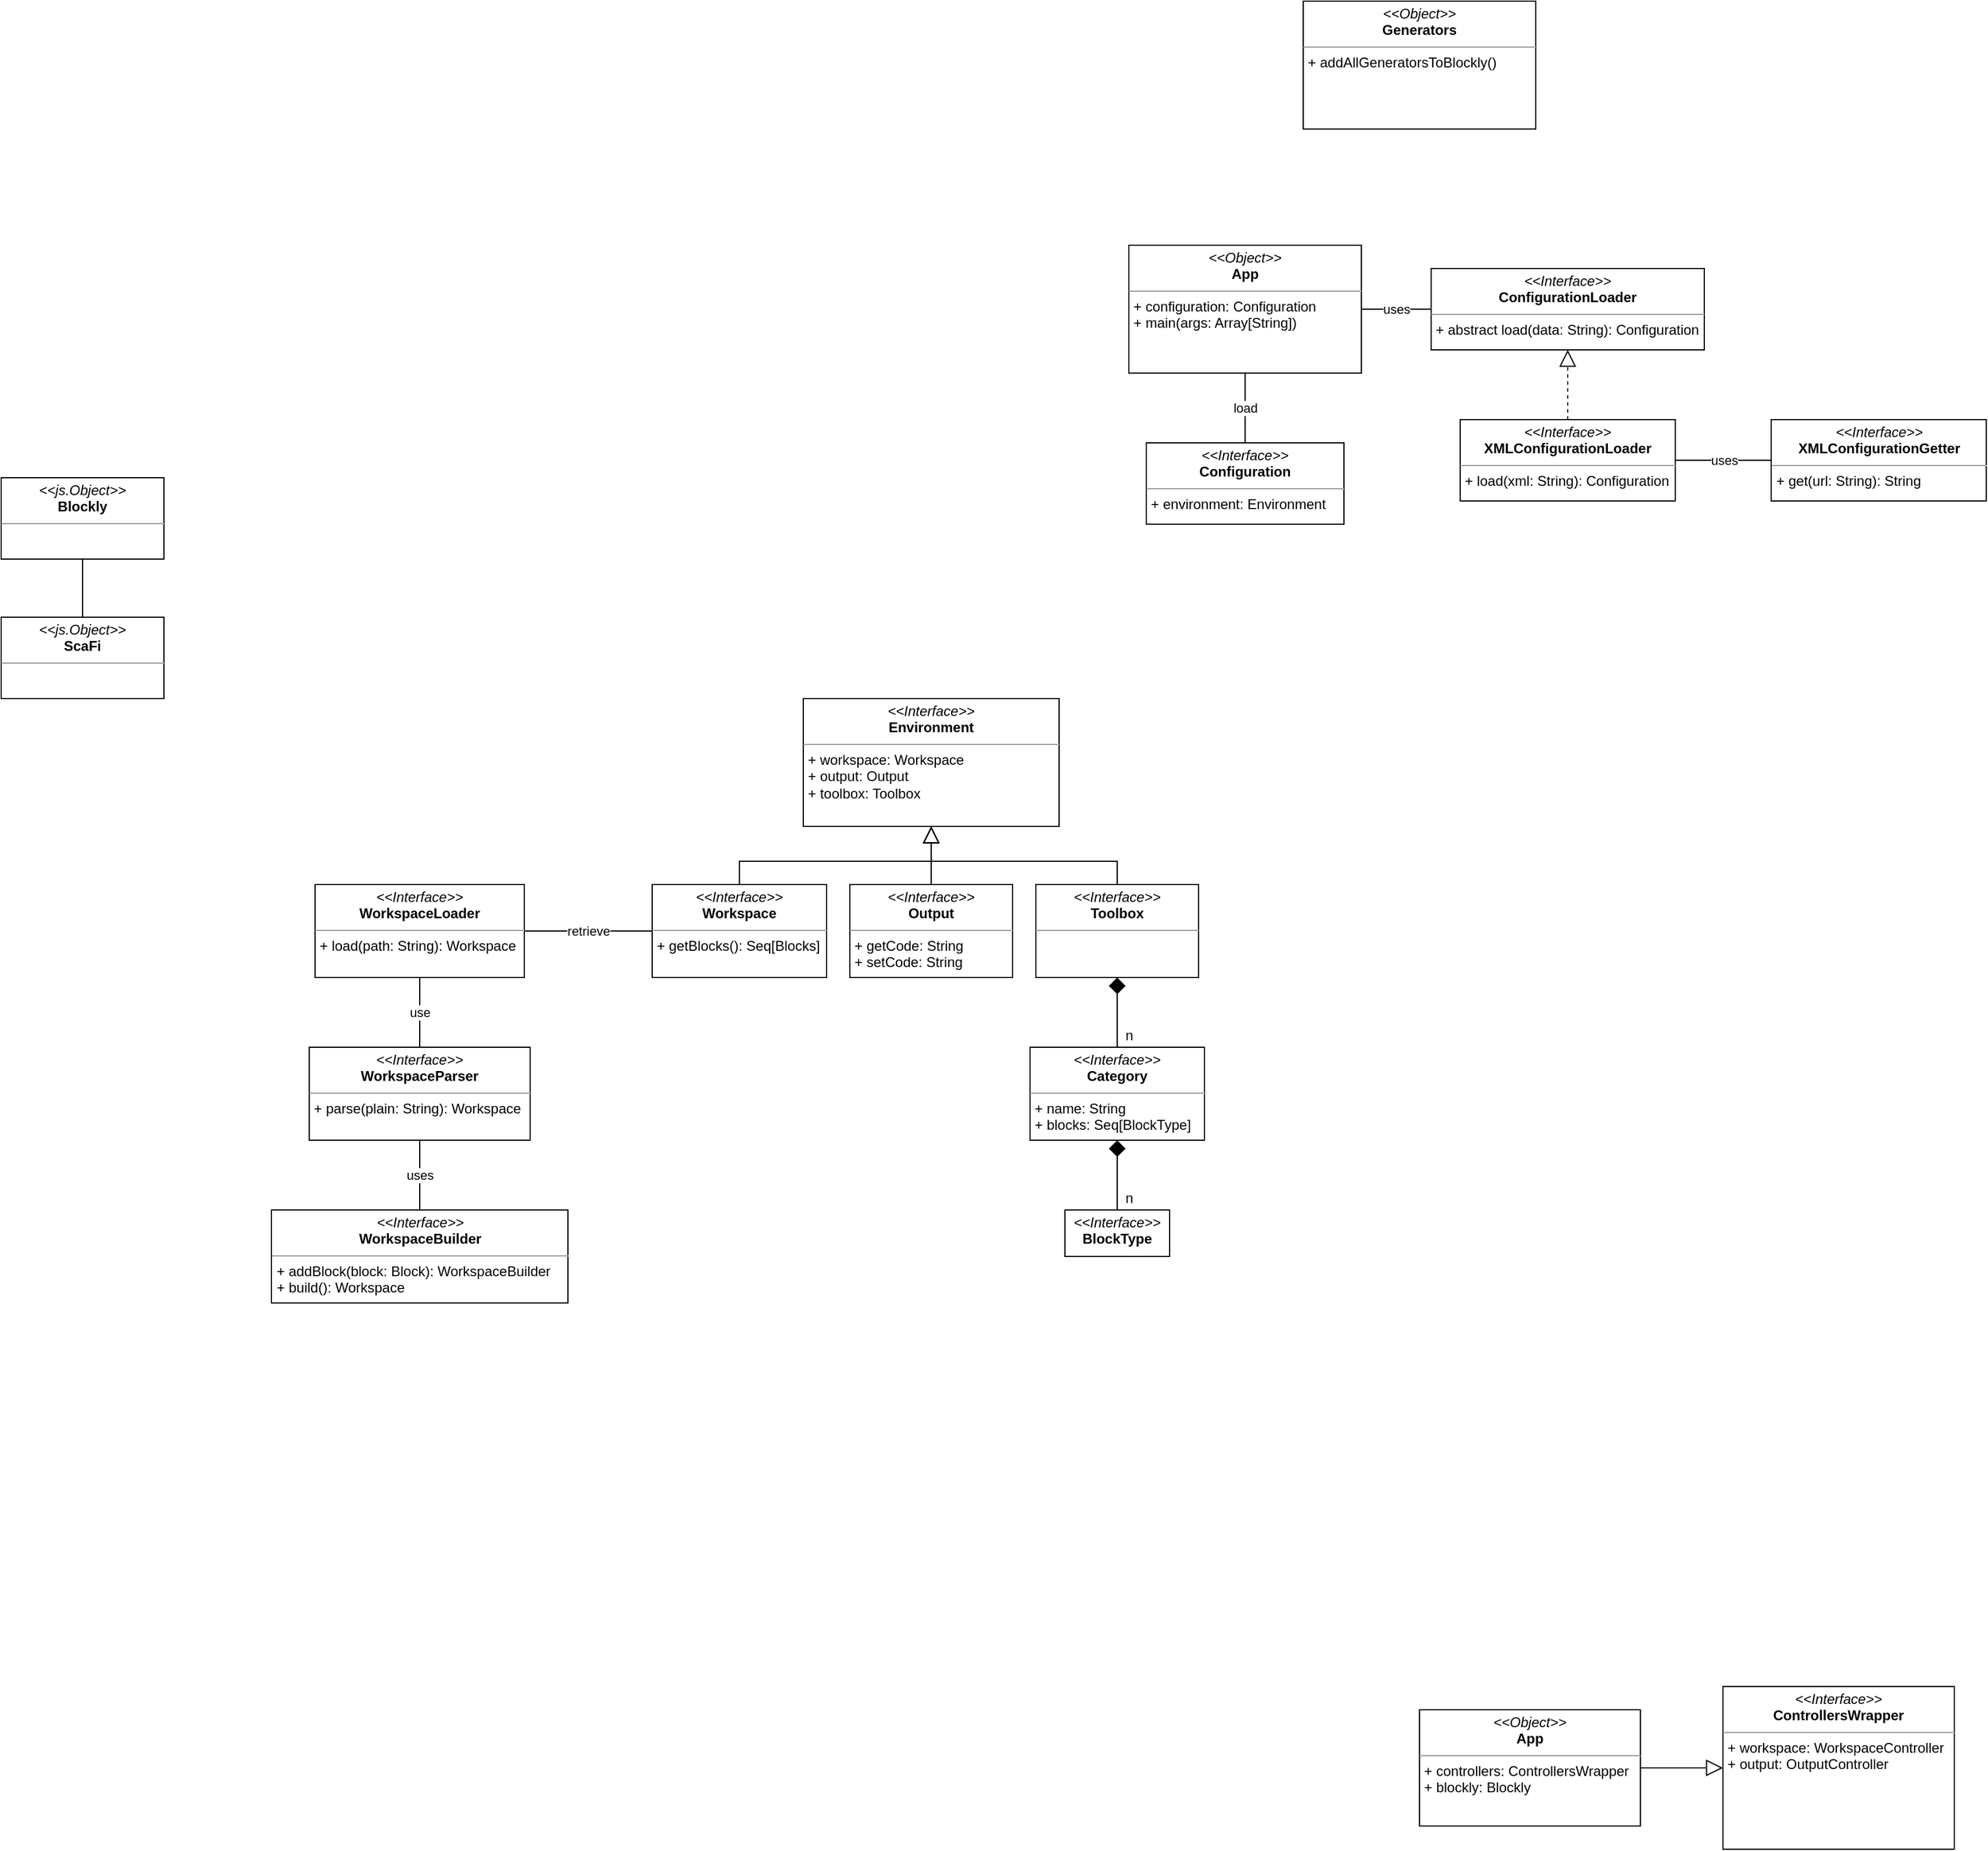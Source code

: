 <mxfile version="17.1.2" type="github" pages="7">
  <diagram id="C5RBs43oDa-KdzZeNtuy" name="Page-1">
    <mxGraphModel dx="2249" dy="694" grid="1" gridSize="10" guides="1" tooltips="1" connect="1" arrows="1" fold="1" page="1" pageScale="1" pageWidth="827" pageHeight="1169" math="0" shadow="0">
      <root>
        <mxCell id="WIyWlLk6GJQsqaUBKTNV-0" />
        <mxCell id="WIyWlLk6GJQsqaUBKTNV-1" parent="WIyWlLk6GJQsqaUBKTNV-0" />
        <mxCell id="k5JjQ7OStodDkBpueqfI-20" value="load" style="edgeStyle=orthogonalEdgeStyle;rounded=0;orthogonalLoop=1;jettySize=auto;html=1;exitX=0.5;exitY=1;exitDx=0;exitDy=0;entryX=0.5;entryY=0;entryDx=0;entryDy=0;endArrow=none;endFill=0;endSize=12;" edge="1" parent="WIyWlLk6GJQsqaUBKTNV-1" source="k5JjQ7OStodDkBpueqfI-17" target="k5JjQ7OStodDkBpueqfI-19">
          <mxGeometry relative="1" as="geometry" />
        </mxCell>
        <mxCell id="i8XjN8ht5MtOGw8gsyw_-6" value="uses" style="edgeStyle=orthogonalEdgeStyle;rounded=0;orthogonalLoop=1;jettySize=auto;html=1;exitX=1;exitY=0.5;exitDx=0;exitDy=0;entryX=0;entryY=0.5;entryDx=0;entryDy=0;startArrow=none;startFill=0;endArrow=none;endFill=0;startSize=12;endSize=12;" edge="1" parent="WIyWlLk6GJQsqaUBKTNV-1" source="k5JjQ7OStodDkBpueqfI-17" target="k5JjQ7OStodDkBpueqfI-41">
          <mxGeometry relative="1" as="geometry" />
        </mxCell>
        <mxCell id="k5JjQ7OStodDkBpueqfI-17" value="&lt;p style=&quot;margin: 0px ; margin-top: 4px ; text-align: center&quot;&gt;&lt;i&gt;&amp;lt;&amp;lt;Object&amp;gt;&amp;gt;&lt;/i&gt;&lt;br&gt;&lt;b&gt;App&lt;/b&gt;&lt;/p&gt;&lt;hr size=&quot;1&quot;&gt;&lt;p style=&quot;margin: 0px ; margin-left: 4px&quot;&gt;+ configuration: Configuration&lt;/p&gt;&lt;p style=&quot;margin: 0px ; margin-left: 4px&quot;&gt;+ main(args: Array[String])&amp;nbsp;&lt;/p&gt;&lt;p style=&quot;margin: 0px ; margin-left: 4px&quot;&gt;&lt;br&gt;&lt;/p&gt;" style="verticalAlign=top;align=left;overflow=fill;fontSize=12;fontFamily=Helvetica;html=1;" vertex="1" parent="WIyWlLk6GJQsqaUBKTNV-1">
          <mxGeometry x="810" y="490" width="200" height="110" as="geometry" />
        </mxCell>
        <mxCell id="k5JjQ7OStodDkBpueqfI-18" value="&lt;p style=&quot;margin: 0px ; margin-top: 4px ; text-align: center&quot;&gt;&lt;i&gt;&amp;lt;&amp;lt;Object&amp;gt;&amp;gt;&lt;/i&gt;&lt;br&gt;&lt;b&gt;Generators&lt;/b&gt;&lt;/p&gt;&lt;hr size=&quot;1&quot;&gt;&lt;p style=&quot;margin: 0px ; margin-left: 4px&quot;&gt;+ addAllGeneratorsToBlockly()&lt;/p&gt;" style="verticalAlign=top;align=left;overflow=fill;fontSize=12;fontFamily=Helvetica;html=1;" vertex="1" parent="WIyWlLk6GJQsqaUBKTNV-1">
          <mxGeometry x="960" y="280" width="200" height="110" as="geometry" />
        </mxCell>
        <mxCell id="k5JjQ7OStodDkBpueqfI-19" value="&lt;p style=&quot;margin: 0px ; margin-top: 4px ; text-align: center&quot;&gt;&lt;i&gt;&amp;lt;&amp;lt;Interface&amp;gt;&amp;gt;&lt;/i&gt;&lt;br&gt;&lt;b&gt;Configuration&lt;/b&gt;&lt;/p&gt;&lt;hr size=&quot;1&quot;&gt;&lt;p style=&quot;margin: 0px ; margin-left: 4px&quot;&gt;+ environment: Environment&lt;/p&gt;" style="verticalAlign=top;align=left;overflow=fill;fontSize=12;fontFamily=Helvetica;html=1;" vertex="1" parent="WIyWlLk6GJQsqaUBKTNV-1">
          <mxGeometry x="825" y="660" width="170" height="70" as="geometry" />
        </mxCell>
        <mxCell id="k5JjQ7OStodDkBpueqfI-21" value="&lt;p style=&quot;margin: 0px ; margin-top: 4px ; text-align: center&quot;&gt;&lt;i&gt;&amp;lt;&amp;lt;Interface&amp;gt;&amp;gt;&lt;/i&gt;&lt;br&gt;&lt;span style=&quot;text-align: left&quot;&gt;&lt;b&gt;Environment&lt;/b&gt;&lt;/span&gt;&lt;br&gt;&lt;/p&gt;&lt;hr size=&quot;1&quot;&gt;&lt;p style=&quot;margin: 0px ; margin-left: 4px&quot;&gt;+ workspace: Workspace&lt;/p&gt;&lt;p style=&quot;margin: 0px ; margin-left: 4px&quot;&gt;+ output: Output&lt;/p&gt;&lt;p style=&quot;margin: 0px ; margin-left: 4px&quot;&gt;+ toolbox: Toolbox&lt;/p&gt;" style="verticalAlign=top;align=left;overflow=fill;fontSize=12;fontFamily=Helvetica;html=1;" vertex="1" parent="WIyWlLk6GJQsqaUBKTNV-1">
          <mxGeometry x="530" y="880" width="220" height="110" as="geometry" />
        </mxCell>
        <mxCell id="k5JjQ7OStodDkBpueqfI-25" style="edgeStyle=orthogonalEdgeStyle;rounded=0;orthogonalLoop=1;jettySize=auto;html=1;exitX=0.5;exitY=0;exitDx=0;exitDy=0;entryX=0.5;entryY=1;entryDx=0;entryDy=0;endArrow=block;endFill=0;endSize=12;" edge="1" parent="WIyWlLk6GJQsqaUBKTNV-1" source="k5JjQ7OStodDkBpueqfI-22" target="k5JjQ7OStodDkBpueqfI-21">
          <mxGeometry relative="1" as="geometry" />
        </mxCell>
        <mxCell id="k5JjQ7OStodDkBpueqfI-22" value="&lt;p style=&quot;margin: 0px ; margin-top: 4px ; text-align: center&quot;&gt;&lt;i&gt;&amp;lt;&amp;lt;Interface&amp;gt;&amp;gt;&lt;/i&gt;&lt;br&gt;&lt;b&gt;Workspace&lt;/b&gt;&lt;/p&gt;&lt;hr size=&quot;1&quot;&gt;&lt;p style=&quot;margin: 0px ; margin-left: 4px&quot;&gt;&lt;span&gt;+ getBlocks(): Seq[Blocks]&lt;/span&gt;&lt;br&gt;&lt;/p&gt;" style="verticalAlign=top;align=left;overflow=fill;fontSize=12;fontFamily=Helvetica;html=1;" vertex="1" parent="WIyWlLk6GJQsqaUBKTNV-1">
          <mxGeometry x="400" y="1040" width="150" height="80" as="geometry" />
        </mxCell>
        <mxCell id="k5JjQ7OStodDkBpueqfI-26" style="edgeStyle=orthogonalEdgeStyle;rounded=0;orthogonalLoop=1;jettySize=auto;html=1;exitX=0.5;exitY=0;exitDx=0;exitDy=0;endArrow=block;endFill=0;endSize=12;" edge="1" parent="WIyWlLk6GJQsqaUBKTNV-1" source="k5JjQ7OStodDkBpueqfI-23">
          <mxGeometry relative="1" as="geometry">
            <mxPoint x="640" y="990" as="targetPoint" />
          </mxGeometry>
        </mxCell>
        <mxCell id="k5JjQ7OStodDkBpueqfI-23" value="&lt;p style=&quot;margin: 0px ; margin-top: 4px ; text-align: center&quot;&gt;&lt;i&gt;&amp;lt;&amp;lt;Interface&amp;gt;&amp;gt;&lt;/i&gt;&lt;br&gt;&lt;b&gt;Output&lt;/b&gt;&lt;/p&gt;&lt;hr size=&quot;1&quot;&gt;&lt;p style=&quot;margin: 0px 0px 0px 4px&quot;&gt;+ getCode: String&lt;/p&gt;&lt;p style=&quot;margin: 0px 0px 0px 4px&quot;&gt;+ setCode: String&lt;/p&gt;" style="verticalAlign=top;align=left;overflow=fill;fontSize=12;fontFamily=Helvetica;html=1;" vertex="1" parent="WIyWlLk6GJQsqaUBKTNV-1">
          <mxGeometry x="570" y="1040" width="140" height="80" as="geometry" />
        </mxCell>
        <mxCell id="k5JjQ7OStodDkBpueqfI-27" style="edgeStyle=orthogonalEdgeStyle;rounded=0;orthogonalLoop=1;jettySize=auto;html=1;exitX=0.5;exitY=0;exitDx=0;exitDy=0;entryX=0.5;entryY=1;entryDx=0;entryDy=0;endArrow=block;endFill=0;endSize=12;" edge="1" parent="WIyWlLk6GJQsqaUBKTNV-1" source="k5JjQ7OStodDkBpueqfI-24" target="k5JjQ7OStodDkBpueqfI-21">
          <mxGeometry relative="1" as="geometry" />
        </mxCell>
        <mxCell id="k5JjQ7OStodDkBpueqfI-29" style="edgeStyle=orthogonalEdgeStyle;rounded=0;orthogonalLoop=1;jettySize=auto;html=1;exitX=0.5;exitY=1;exitDx=0;exitDy=0;endArrow=none;endFill=0;endSize=12;startArrow=diamond;startFill=1;startSize=12;" edge="1" parent="WIyWlLk6GJQsqaUBKTNV-1" source="k5JjQ7OStodDkBpueqfI-24" target="k5JjQ7OStodDkBpueqfI-28">
          <mxGeometry relative="1" as="geometry" />
        </mxCell>
        <mxCell id="k5JjQ7OStodDkBpueqfI-24" value="&lt;p style=&quot;margin: 0px ; margin-top: 4px ; text-align: center&quot;&gt;&lt;i&gt;&amp;lt;&amp;lt;Interface&amp;gt;&amp;gt;&lt;/i&gt;&lt;br&gt;&lt;b&gt;Toolbox&lt;/b&gt;&lt;/p&gt;&lt;hr size=&quot;1&quot;&gt;&lt;p style=&quot;margin: 0px ; margin-left: 4px&quot;&gt;&lt;br&gt;&lt;/p&gt;" style="verticalAlign=top;align=left;overflow=fill;fontSize=12;fontFamily=Helvetica;html=1;" vertex="1" parent="WIyWlLk6GJQsqaUBKTNV-1">
          <mxGeometry x="730" y="1040" width="140" height="80" as="geometry" />
        </mxCell>
        <mxCell id="k5JjQ7OStodDkBpueqfI-34" style="edgeStyle=orthogonalEdgeStyle;rounded=0;orthogonalLoop=1;jettySize=auto;html=1;exitX=0.5;exitY=1;exitDx=0;exitDy=0;entryX=0.5;entryY=0;entryDx=0;entryDy=0;startArrow=diamond;startFill=1;endArrow=none;endFill=0;startSize=12;endSize=12;" edge="1" parent="WIyWlLk6GJQsqaUBKTNV-1" source="k5JjQ7OStodDkBpueqfI-28" target="k5JjQ7OStodDkBpueqfI-31">
          <mxGeometry relative="1" as="geometry" />
        </mxCell>
        <mxCell id="k5JjQ7OStodDkBpueqfI-28" value="&lt;p style=&quot;margin: 0px ; margin-top: 4px ; text-align: center&quot;&gt;&lt;i&gt;&amp;lt;&amp;lt;Interface&amp;gt;&amp;gt;&lt;/i&gt;&lt;br&gt;&lt;b&gt;Category&lt;/b&gt;&lt;/p&gt;&lt;hr size=&quot;1&quot;&gt;&lt;p style=&quot;margin: 0px ; margin-left: 4px&quot;&gt;+ name: String&lt;/p&gt;&lt;p style=&quot;margin: 0px ; margin-left: 4px&quot;&gt;+ blocks: Seq[BlockType]&lt;/p&gt;" style="verticalAlign=top;align=left;overflow=fill;fontSize=12;fontFamily=Helvetica;html=1;" vertex="1" parent="WIyWlLk6GJQsqaUBKTNV-1">
          <mxGeometry x="725" y="1180" width="150" height="80" as="geometry" />
        </mxCell>
        <mxCell id="k5JjQ7OStodDkBpueqfI-30" value="n" style="text;html=1;align=center;verticalAlign=middle;resizable=0;points=[];autosize=1;strokeColor=none;fillColor=none;" vertex="1" parent="WIyWlLk6GJQsqaUBKTNV-1">
          <mxGeometry x="800" y="1160" width="20" height="20" as="geometry" />
        </mxCell>
        <mxCell id="k5JjQ7OStodDkBpueqfI-31" value="&lt;p style=&quot;margin: 0px ; margin-top: 4px ; text-align: center&quot;&gt;&lt;i&gt;&amp;lt;&amp;lt;Interface&amp;gt;&amp;gt;&lt;/i&gt;&lt;br&gt;&lt;b&gt;BlockType&lt;/b&gt;&lt;/p&gt;&lt;p style=&quot;margin: 0px ; margin-left: 4px&quot;&gt;&lt;br&gt;&lt;/p&gt;" style="verticalAlign=top;align=left;overflow=fill;fontSize=12;fontFamily=Helvetica;html=1;" vertex="1" parent="WIyWlLk6GJQsqaUBKTNV-1">
          <mxGeometry x="755" y="1320" width="90" height="40" as="geometry" />
        </mxCell>
        <mxCell id="k5JjQ7OStodDkBpueqfI-35" value="n" style="text;html=1;align=center;verticalAlign=middle;resizable=0;points=[];autosize=1;strokeColor=none;fillColor=none;" vertex="1" parent="WIyWlLk6GJQsqaUBKTNV-1">
          <mxGeometry x="800" y="1300" width="20" height="20" as="geometry" />
        </mxCell>
        <mxCell id="k5JjQ7OStodDkBpueqfI-41" value="&lt;p style=&quot;margin: 4px 0px 0px ; text-align: center&quot;&gt;&lt;i&gt;&amp;lt;&amp;lt;Interface&amp;gt;&amp;gt;&lt;/i&gt;&lt;br&gt;&lt;span style=&quot;text-align: left&quot;&gt;&lt;b&gt;ConfigurationLoader&lt;/b&gt;&lt;/span&gt;&lt;br&gt;&lt;/p&gt;&lt;hr size=&quot;1&quot;&gt;&lt;p style=&quot;margin: 0px ; margin-left: 4px&quot;&gt;+ abstract load(data: String): Configuration&lt;/p&gt;" style="verticalAlign=top;align=left;overflow=fill;fontSize=12;fontFamily=Helvetica;html=1;" vertex="1" parent="WIyWlLk6GJQsqaUBKTNV-1">
          <mxGeometry x="1070" y="510" width="235" height="70" as="geometry" />
        </mxCell>
        <mxCell id="k5JjQ7OStodDkBpueqfI-43" style="edgeStyle=orthogonalEdgeStyle;rounded=0;orthogonalLoop=1;jettySize=auto;html=1;exitX=0.5;exitY=0;exitDx=0;exitDy=0;entryX=0.5;entryY=1;entryDx=0;entryDy=0;startArrow=none;startFill=0;endArrow=block;endFill=0;startSize=12;endSize=12;dashed=1;" edge="1" parent="WIyWlLk6GJQsqaUBKTNV-1" source="k5JjQ7OStodDkBpueqfI-42" target="k5JjQ7OStodDkBpueqfI-41">
          <mxGeometry relative="1" as="geometry" />
        </mxCell>
        <mxCell id="k5JjQ7OStodDkBpueqfI-45" value="uses" style="edgeStyle=orthogonalEdgeStyle;rounded=0;orthogonalLoop=1;jettySize=auto;html=1;exitX=1;exitY=0.5;exitDx=0;exitDy=0;entryX=0;entryY=0.5;entryDx=0;entryDy=0;startArrow=none;startFill=0;endArrow=none;endFill=0;startSize=12;endSize=12;" edge="1" parent="WIyWlLk6GJQsqaUBKTNV-1" source="k5JjQ7OStodDkBpueqfI-42" target="k5JjQ7OStodDkBpueqfI-44">
          <mxGeometry relative="1" as="geometry" />
        </mxCell>
        <mxCell id="k5JjQ7OStodDkBpueqfI-42" value="&lt;p style=&quot;margin: 4px 0px 0px ; text-align: center&quot;&gt;&lt;i&gt;&amp;lt;&amp;lt;Interface&amp;gt;&amp;gt;&lt;/i&gt;&lt;br&gt;&lt;span style=&quot;text-align: left&quot;&gt;&lt;b&gt;XMLConfigurationLoader&lt;/b&gt;&lt;/span&gt;&lt;br&gt;&lt;/p&gt;&lt;hr size=&quot;1&quot;&gt;&lt;p style=&quot;margin: 0px ; margin-left: 4px&quot;&gt;+ load(xml: String): Configuration&lt;/p&gt;" style="verticalAlign=top;align=left;overflow=fill;fontSize=12;fontFamily=Helvetica;html=1;" vertex="1" parent="WIyWlLk6GJQsqaUBKTNV-1">
          <mxGeometry x="1095" y="640" width="185" height="70" as="geometry" />
        </mxCell>
        <mxCell id="k5JjQ7OStodDkBpueqfI-44" value="&lt;p style=&quot;margin: 4px 0px 0px ; text-align: center&quot;&gt;&lt;i&gt;&amp;lt;&amp;lt;Interface&amp;gt;&amp;gt;&lt;/i&gt;&lt;br&gt;&lt;span style=&quot;text-align: left&quot;&gt;&lt;b&gt;XMLConfigurationGetter&lt;/b&gt;&lt;/span&gt;&lt;br&gt;&lt;/p&gt;&lt;hr size=&quot;1&quot;&gt;&lt;p style=&quot;margin: 0px ; margin-left: 4px&quot;&gt;+ get(url: String): String&lt;/p&gt;" style="verticalAlign=top;align=left;overflow=fill;fontSize=12;fontFamily=Helvetica;html=1;" vertex="1" parent="WIyWlLk6GJQsqaUBKTNV-1">
          <mxGeometry x="1362.5" y="640" width="185" height="70" as="geometry" />
        </mxCell>
        <mxCell id="i8XjN8ht5MtOGw8gsyw_-1" value="retrieve" style="edgeStyle=orthogonalEdgeStyle;rounded=0;orthogonalLoop=1;jettySize=auto;html=1;exitX=1;exitY=0.5;exitDx=0;exitDy=0;startArrow=none;startFill=0;endArrow=none;endFill=0;startSize=12;endSize=12;" edge="1" parent="WIyWlLk6GJQsqaUBKTNV-1" source="i8XjN8ht5MtOGw8gsyw_-0" target="k5JjQ7OStodDkBpueqfI-22">
          <mxGeometry relative="1" as="geometry" />
        </mxCell>
        <mxCell id="i8XjN8ht5MtOGw8gsyw_-3" value="use" style="edgeStyle=orthogonalEdgeStyle;rounded=0;orthogonalLoop=1;jettySize=auto;html=1;exitX=0.5;exitY=1;exitDx=0;exitDy=0;entryX=0.5;entryY=0;entryDx=0;entryDy=0;startArrow=none;startFill=0;endArrow=none;endFill=0;startSize=12;endSize=12;" edge="1" parent="WIyWlLk6GJQsqaUBKTNV-1" source="i8XjN8ht5MtOGw8gsyw_-0" target="i8XjN8ht5MtOGw8gsyw_-2">
          <mxGeometry relative="1" as="geometry" />
        </mxCell>
        <mxCell id="i8XjN8ht5MtOGw8gsyw_-0" value="&lt;p style=&quot;margin: 0px ; margin-top: 4px ; text-align: center&quot;&gt;&lt;i&gt;&amp;lt;&amp;lt;Interface&amp;gt;&amp;gt;&lt;/i&gt;&lt;br&gt;&lt;b&gt;WorkspaceLoader&lt;/b&gt;&lt;/p&gt;&lt;hr size=&quot;1&quot;&gt;&lt;p style=&quot;margin: 0px ; margin-left: 4px&quot;&gt;&lt;span&gt;+ load(path: String): Workspace&lt;/span&gt;&lt;br&gt;&lt;/p&gt;" style="verticalAlign=top;align=left;overflow=fill;fontSize=12;fontFamily=Helvetica;html=1;" vertex="1" parent="WIyWlLk6GJQsqaUBKTNV-1">
          <mxGeometry x="110" y="1040" width="180" height="80" as="geometry" />
        </mxCell>
        <mxCell id="i8XjN8ht5MtOGw8gsyw_-5" value="uses" style="edgeStyle=orthogonalEdgeStyle;rounded=0;orthogonalLoop=1;jettySize=auto;html=1;exitX=0.5;exitY=1;exitDx=0;exitDy=0;entryX=0.5;entryY=0;entryDx=0;entryDy=0;startArrow=none;startFill=0;endArrow=none;endFill=0;startSize=12;endSize=12;" edge="1" parent="WIyWlLk6GJQsqaUBKTNV-1" source="i8XjN8ht5MtOGw8gsyw_-2" target="i8XjN8ht5MtOGw8gsyw_-4">
          <mxGeometry relative="1" as="geometry" />
        </mxCell>
        <mxCell id="i8XjN8ht5MtOGw8gsyw_-2" value="&lt;p style=&quot;margin: 0px ; margin-top: 4px ; text-align: center&quot;&gt;&lt;i&gt;&amp;lt;&amp;lt;Interface&amp;gt;&amp;gt;&lt;/i&gt;&lt;br&gt;&lt;b&gt;WorkspaceParser&lt;/b&gt;&lt;/p&gt;&lt;hr size=&quot;1&quot;&gt;&lt;p style=&quot;margin: 0px ; margin-left: 4px&quot;&gt;&lt;span&gt;+ parse(plain: String): Workspace&lt;/span&gt;&lt;br&gt;&lt;/p&gt;" style="verticalAlign=top;align=left;overflow=fill;fontSize=12;fontFamily=Helvetica;html=1;" vertex="1" parent="WIyWlLk6GJQsqaUBKTNV-1">
          <mxGeometry x="105" y="1180" width="190" height="80" as="geometry" />
        </mxCell>
        <mxCell id="i8XjN8ht5MtOGw8gsyw_-4" value="&lt;p style=&quot;margin: 0px ; margin-top: 4px ; text-align: center&quot;&gt;&lt;i&gt;&amp;lt;&amp;lt;Interface&amp;gt;&amp;gt;&lt;/i&gt;&lt;br&gt;&lt;b&gt;WorkspaceBuilder&lt;/b&gt;&lt;/p&gt;&lt;hr size=&quot;1&quot;&gt;&lt;p style=&quot;margin: 0px ; margin-left: 4px&quot;&gt;&lt;span&gt;+ addBlock(block: Block): WorkspaceBuilder&lt;/span&gt;&lt;br&gt;&lt;/p&gt;&lt;p style=&quot;margin: 0px ; margin-left: 4px&quot;&gt;&lt;span&gt;+ build(): Workspace&lt;/span&gt;&lt;/p&gt;" style="verticalAlign=top;align=left;overflow=fill;fontSize=12;fontFamily=Helvetica;html=1;" vertex="1" parent="WIyWlLk6GJQsqaUBKTNV-1">
          <mxGeometry x="72.5" y="1320" width="255" height="80" as="geometry" />
        </mxCell>
        <mxCell id="ELq57BViCS6aakN5Yo8B-2" style="edgeStyle=orthogonalEdgeStyle;rounded=0;orthogonalLoop=1;jettySize=auto;html=1;exitX=0.5;exitY=1;exitDx=0;exitDy=0;entryX=0.5;entryY=0;entryDx=0;entryDy=0;startArrow=none;startFill=0;endArrow=none;endFill=0;startSize=12;endSize=12;" edge="1" parent="WIyWlLk6GJQsqaUBKTNV-1" source="ELq57BViCS6aakN5Yo8B-0" target="ELq57BViCS6aakN5Yo8B-1">
          <mxGeometry relative="1" as="geometry" />
        </mxCell>
        <mxCell id="ELq57BViCS6aakN5Yo8B-0" value="&lt;p style=&quot;margin: 0px ; margin-top: 4px ; text-align: center&quot;&gt;&lt;i&gt;&amp;lt;&amp;lt;js.Object&amp;gt;&amp;gt;&lt;/i&gt;&lt;br&gt;&lt;b&gt;Blockly&lt;/b&gt;&lt;/p&gt;&lt;hr size=&quot;1&quot;&gt;&lt;p style=&quot;margin: 0px ; margin-left: 4px&quot;&gt;&lt;br&gt;&lt;/p&gt;" style="verticalAlign=top;align=left;overflow=fill;fontSize=12;fontFamily=Helvetica;html=1;" vertex="1" parent="WIyWlLk6GJQsqaUBKTNV-1">
          <mxGeometry x="-160" y="690" width="140" height="70" as="geometry" />
        </mxCell>
        <mxCell id="ELq57BViCS6aakN5Yo8B-1" value="&lt;p style=&quot;margin: 0px ; margin-top: 4px ; text-align: center&quot;&gt;&lt;i&gt;&amp;lt;&amp;lt;js.Object&amp;gt;&amp;gt;&lt;/i&gt;&lt;br&gt;&lt;b&gt;ScaFi&lt;/b&gt;&lt;/p&gt;&lt;hr size=&quot;1&quot;&gt;&lt;p style=&quot;margin: 0px ; margin-left: 4px&quot;&gt;&lt;br&gt;&lt;/p&gt;" style="verticalAlign=top;align=left;overflow=fill;fontSize=12;fontFamily=Helvetica;html=1;" vertex="1" parent="WIyWlLk6GJQsqaUBKTNV-1">
          <mxGeometry x="-160" y="810" width="140" height="70" as="geometry" />
        </mxCell>
        <mxCell id="mR4osN126BwDwBqefguw-2" style="edgeStyle=orthogonalEdgeStyle;rounded=0;orthogonalLoop=1;jettySize=auto;html=1;exitX=1;exitY=0.5;exitDx=0;exitDy=0;entryX=0;entryY=0.5;entryDx=0;entryDy=0;startArrow=none;startFill=0;endArrow=block;endFill=0;startSize=12;endSize=12;" edge="1" parent="WIyWlLk6GJQsqaUBKTNV-1" source="mR4osN126BwDwBqefguw-0" target="mR4osN126BwDwBqefguw-1">
          <mxGeometry relative="1" as="geometry" />
        </mxCell>
        <mxCell id="mR4osN126BwDwBqefguw-0" value="&lt;p style=&quot;margin: 0px ; margin-top: 4px ; text-align: center&quot;&gt;&lt;i&gt;&amp;lt;&amp;lt;Object&amp;gt;&amp;gt;&lt;/i&gt;&lt;br&gt;&lt;b&gt;App&lt;/b&gt;&lt;/p&gt;&lt;hr size=&quot;1&quot;&gt;&lt;p style=&quot;margin: 0px ; margin-left: 4px&quot;&gt;+ controllers: ControllersWrapper&lt;/p&gt;&lt;p style=&quot;margin: 0px ; margin-left: 4px&quot;&gt;+ blockly: Blockly&lt;/p&gt;" style="verticalAlign=top;align=left;overflow=fill;fontSize=12;fontFamily=Helvetica;html=1;" vertex="1" parent="WIyWlLk6GJQsqaUBKTNV-1">
          <mxGeometry x="1060" y="1750" width="190" height="100" as="geometry" />
        </mxCell>
        <mxCell id="mR4osN126BwDwBqefguw-1" value="&lt;p style=&quot;margin: 0px ; margin-top: 4px ; text-align: center&quot;&gt;&lt;i&gt;&amp;lt;&amp;lt;Interface&amp;gt;&amp;gt;&lt;/i&gt;&lt;br&gt;&lt;b&gt;ControllersWrapper&lt;/b&gt;&lt;/p&gt;&lt;hr size=&quot;1&quot;&gt;&lt;p style=&quot;margin: 0px ; margin-left: 4px&quot;&gt;+ workspace: WorkspaceController&lt;/p&gt;&lt;p style=&quot;margin: 0px ; margin-left: 4px&quot;&gt;+ output: OutputController&lt;/p&gt;" style="verticalAlign=top;align=left;overflow=fill;fontSize=12;fontFamily=Helvetica;html=1;" vertex="1" parent="WIyWlLk6GJQsqaUBKTNV-1">
          <mxGeometry x="1321" y="1730" width="199" height="140" as="geometry" />
        </mxCell>
      </root>
    </mxGraphModel>
  </diagram>
  <diagram id="L3irW4nQHSCanulOY37z" name="Environment">
    <mxGraphModel dx="1185" dy="578" grid="1" gridSize="10" guides="1" tooltips="1" connect="1" arrows="1" fold="1" page="1" pageScale="1" pageWidth="850" pageHeight="1100" math="0" shadow="0">
      <root>
        <mxCell id="4QGAToAOu7VUkIwK07sg-0" />
        <mxCell id="4QGAToAOu7VUkIwK07sg-1" parent="4QGAToAOu7VUkIwK07sg-0" />
        <mxCell id="8_8BIaW9JA32b8O6VMlt-0" value="&lt;p style=&quot;margin: 0px ; margin-top: 4px ; text-align: center&quot;&gt;&lt;i&gt;&amp;lt;&amp;lt;Interface&amp;gt;&amp;gt;&lt;/i&gt;&lt;br&gt;&lt;span style=&quot;text-align: left&quot;&gt;&lt;b&gt;Environment&lt;/b&gt;&lt;/span&gt;&lt;br&gt;&lt;/p&gt;&lt;hr size=&quot;1&quot;&gt;&lt;p style=&quot;margin: 0px ; margin-left: 4px&quot;&gt;+ workspace: Workspace&lt;/p&gt;&lt;p style=&quot;margin: 0px ; margin-left: 4px&quot;&gt;+ output: Output&lt;/p&gt;&lt;p style=&quot;margin: 0px ; margin-left: 4px&quot;&gt;+ toolbox: Toolbox&lt;/p&gt;" style="verticalAlign=top;align=left;overflow=fill;fontSize=12;fontFamily=Helvetica;html=1;" vertex="1" parent="4QGAToAOu7VUkIwK07sg-1">
          <mxGeometry x="140" y="30" width="220" height="110" as="geometry" />
        </mxCell>
        <mxCell id="8_8BIaW9JA32b8O6VMlt-1" style="edgeStyle=orthogonalEdgeStyle;rounded=0;orthogonalLoop=1;jettySize=auto;html=1;exitX=0.5;exitY=0;exitDx=0;exitDy=0;entryX=0.5;entryY=1;entryDx=0;entryDy=0;endArrow=block;endFill=0;endSize=12;" edge="1" parent="4QGAToAOu7VUkIwK07sg-1" source="8_8BIaW9JA32b8O6VMlt-2" target="8_8BIaW9JA32b8O6VMlt-0">
          <mxGeometry relative="1" as="geometry" />
        </mxCell>
        <mxCell id="8_8BIaW9JA32b8O6VMlt-2" value="&lt;p style=&quot;margin: 0px ; margin-top: 4px ; text-align: center&quot;&gt;&lt;i&gt;&amp;lt;&amp;lt;Interface&amp;gt;&amp;gt;&lt;/i&gt;&lt;br&gt;&lt;b&gt;Workspace&lt;/b&gt;&lt;/p&gt;&lt;hr size=&quot;1&quot;&gt;&lt;p style=&quot;margin: 0px ; margin-left: 4px&quot;&gt;&lt;span&gt;+ getBlocks(): Seq[Blocks]&lt;/span&gt;&lt;br&gt;&lt;/p&gt;" style="verticalAlign=top;align=left;overflow=fill;fontSize=12;fontFamily=Helvetica;html=1;" vertex="1" parent="4QGAToAOu7VUkIwK07sg-1">
          <mxGeometry x="10" y="190" width="150" height="80" as="geometry" />
        </mxCell>
        <mxCell id="8_8BIaW9JA32b8O6VMlt-3" style="edgeStyle=orthogonalEdgeStyle;rounded=0;orthogonalLoop=1;jettySize=auto;html=1;exitX=0.5;exitY=0;exitDx=0;exitDy=0;endArrow=block;endFill=0;endSize=12;" edge="1" parent="4QGAToAOu7VUkIwK07sg-1" source="8_8BIaW9JA32b8O6VMlt-4">
          <mxGeometry relative="1" as="geometry">
            <mxPoint x="250" y="140" as="targetPoint" />
          </mxGeometry>
        </mxCell>
        <mxCell id="8_8BIaW9JA32b8O6VMlt-4" value="&lt;p style=&quot;margin: 0px ; margin-top: 4px ; text-align: center&quot;&gt;&lt;i&gt;&amp;lt;&amp;lt;Interface&amp;gt;&amp;gt;&lt;/i&gt;&lt;br&gt;&lt;b&gt;Output&lt;/b&gt;&lt;/p&gt;&lt;hr size=&quot;1&quot;&gt;&lt;p style=&quot;margin: 0px 0px 0px 4px&quot;&gt;+ getCode: String&lt;/p&gt;&lt;p style=&quot;margin: 0px 0px 0px 4px&quot;&gt;+ setCode(code: String)&lt;/p&gt;" style="verticalAlign=top;align=left;overflow=fill;fontSize=12;fontFamily=Helvetica;html=1;" vertex="1" parent="4QGAToAOu7VUkIwK07sg-1">
          <mxGeometry x="180" y="190" width="140" height="80" as="geometry" />
        </mxCell>
        <mxCell id="8_8BIaW9JA32b8O6VMlt-5" style="edgeStyle=orthogonalEdgeStyle;rounded=0;orthogonalLoop=1;jettySize=auto;html=1;exitX=0.5;exitY=0;exitDx=0;exitDy=0;entryX=0.5;entryY=1;entryDx=0;entryDy=0;endArrow=block;endFill=0;endSize=12;" edge="1" parent="4QGAToAOu7VUkIwK07sg-1" source="8_8BIaW9JA32b8O6VMlt-7" target="8_8BIaW9JA32b8O6VMlt-0">
          <mxGeometry relative="1" as="geometry" />
        </mxCell>
        <mxCell id="8_8BIaW9JA32b8O6VMlt-6" style="edgeStyle=orthogonalEdgeStyle;rounded=0;orthogonalLoop=1;jettySize=auto;html=1;exitX=0.5;exitY=1;exitDx=0;exitDy=0;endArrow=none;endFill=0;endSize=12;startArrow=diamond;startFill=1;startSize=12;" edge="1" parent="4QGAToAOu7VUkIwK07sg-1" source="8_8BIaW9JA32b8O6VMlt-7" target="8_8BIaW9JA32b8O6VMlt-9">
          <mxGeometry relative="1" as="geometry" />
        </mxCell>
        <mxCell id="8_8BIaW9JA32b8O6VMlt-7" value="&lt;p style=&quot;margin: 0px ; margin-top: 4px ; text-align: center&quot;&gt;&lt;i&gt;&amp;lt;&amp;lt;Interface&amp;gt;&amp;gt;&lt;/i&gt;&lt;br&gt;&lt;b&gt;Toolbox&lt;/b&gt;&lt;/p&gt;&lt;hr size=&quot;1&quot;&gt;&lt;p style=&quot;margin: 0px ; margin-left: 4px&quot;&gt;+ categories: Seq[Category]&lt;/p&gt;" style="verticalAlign=top;align=left;overflow=fill;fontSize=12;fontFamily=Helvetica;html=1;" vertex="1" parent="4QGAToAOu7VUkIwK07sg-1">
          <mxGeometry x="340" y="190" width="160" height="80" as="geometry" />
        </mxCell>
        <mxCell id="8_8BIaW9JA32b8O6VMlt-8" style="edgeStyle=orthogonalEdgeStyle;rounded=0;orthogonalLoop=1;jettySize=auto;html=1;exitX=0.5;exitY=1;exitDx=0;exitDy=0;entryX=0.5;entryY=0;entryDx=0;entryDy=0;startArrow=diamond;startFill=1;endArrow=none;endFill=0;startSize=12;endSize=12;" edge="1" parent="4QGAToAOu7VUkIwK07sg-1" source="8_8BIaW9JA32b8O6VMlt-9" target="8_8BIaW9JA32b8O6VMlt-11">
          <mxGeometry relative="1" as="geometry" />
        </mxCell>
        <mxCell id="8_8BIaW9JA32b8O6VMlt-9" value="&lt;p style=&quot;margin: 0px ; margin-top: 4px ; text-align: center&quot;&gt;&lt;i&gt;&amp;lt;&amp;lt;Interface&amp;gt;&amp;gt;&lt;/i&gt;&lt;br&gt;&lt;b&gt;Category&lt;/b&gt;&lt;/p&gt;&lt;hr size=&quot;1&quot;&gt;&lt;p style=&quot;margin: 0px ; margin-left: 4px&quot;&gt;+ name: String&lt;/p&gt;&lt;p style=&quot;margin: 0px ; margin-left: 4px&quot;&gt;+ blocks: Seq[BlockType]&lt;/p&gt;" style="verticalAlign=top;align=left;overflow=fill;fontSize=12;fontFamily=Helvetica;html=1;" vertex="1" parent="4QGAToAOu7VUkIwK07sg-1">
          <mxGeometry x="345" y="330" width="150" height="80" as="geometry" />
        </mxCell>
        <mxCell id="8_8BIaW9JA32b8O6VMlt-10" value="n" style="text;html=1;align=center;verticalAlign=middle;resizable=0;points=[];autosize=1;strokeColor=none;fillColor=none;" vertex="1" parent="4QGAToAOu7VUkIwK07sg-1">
          <mxGeometry x="415" y="310" width="20" height="20" as="geometry" />
        </mxCell>
        <mxCell id="8_8BIaW9JA32b8O6VMlt-11" value="&lt;p style=&quot;margin: 0px ; margin-top: 4px ; text-align: center&quot;&gt;&lt;i&gt;&amp;lt;&amp;lt;Interface&amp;gt;&amp;gt;&lt;/i&gt;&lt;br&gt;&lt;b&gt;BlockType&lt;/b&gt;&lt;/p&gt;&lt;p style=&quot;margin: 0px ; margin-left: 4px&quot;&gt;&lt;br&gt;&lt;/p&gt;" style="verticalAlign=top;align=left;overflow=fill;fontSize=12;fontFamily=Helvetica;html=1;" vertex="1" parent="4QGAToAOu7VUkIwK07sg-1">
          <mxGeometry x="375" y="470" width="90" height="40" as="geometry" />
        </mxCell>
        <mxCell id="8_8BIaW9JA32b8O6VMlt-12" value="n" style="text;html=1;align=center;verticalAlign=middle;resizable=0;points=[];autosize=1;strokeColor=none;fillColor=none;" vertex="1" parent="4QGAToAOu7VUkIwK07sg-1">
          <mxGeometry x="415" y="450" width="20" height="20" as="geometry" />
        </mxCell>
      </root>
    </mxGraphModel>
  </diagram>
  <diagram id="wrVGBmPM1VBQ6D7LK7d8" name="Workspace">
    <mxGraphModel dx="1185" dy="578" grid="1" gridSize="10" guides="1" tooltips="1" connect="1" arrows="1" fold="1" page="1" pageScale="1" pageWidth="850" pageHeight="1100" math="0" shadow="0">
      <root>
        <mxCell id="27yFpGJXwl60gT0GwYYW-0" />
        <mxCell id="27yFpGJXwl60gT0GwYYW-1" parent="27yFpGJXwl60gT0GwYYW-0" />
        <mxCell id="ShMDZIaebowUydJjZAJK-8" style="edgeStyle=orthogonalEdgeStyle;rounded=0;orthogonalLoop=1;jettySize=auto;html=1;exitX=0.5;exitY=1;exitDx=0;exitDy=0;startArrow=none;startFill=0;endArrow=none;endFill=0;startSize=12;endSize=12;" edge="1" parent="27yFpGJXwl60gT0GwYYW-1" source="ShMDZIaebowUydJjZAJK-0" target="ShMDZIaebowUydJjZAJK-7">
          <mxGeometry relative="1" as="geometry" />
        </mxCell>
        <mxCell id="ShMDZIaebowUydJjZAJK-0" value="&lt;p style=&quot;margin: 0px ; margin-top: 4px ; text-align: center&quot;&gt;&lt;i&gt;&amp;lt;&amp;lt;Interface&amp;gt;&amp;gt;&lt;/i&gt;&lt;br&gt;&lt;b&gt;Workspace&lt;/b&gt;&lt;/p&gt;&lt;hr size=&quot;1&quot;&gt;&lt;p style=&quot;margin: 0px ; margin-left: 4px&quot;&gt;&lt;span&gt;+ getBlocks(): Seq[Blocks]&lt;/span&gt;&lt;br&gt;&lt;/p&gt;" style="verticalAlign=top;align=left;overflow=fill;fontSize=12;fontFamily=Helvetica;html=1;" vertex="1" parent="27yFpGJXwl60gT0GwYYW-1">
          <mxGeometry x="347.5" y="20" width="150" height="80" as="geometry" />
        </mxCell>
        <mxCell id="ShMDZIaebowUydJjZAJK-1" value="retrieve" style="edgeStyle=orthogonalEdgeStyle;rounded=0;orthogonalLoop=1;jettySize=auto;html=1;exitX=1;exitY=0.5;exitDx=0;exitDy=0;startArrow=none;startFill=0;endArrow=none;endFill=0;startSize=12;endSize=12;" edge="1" parent="27yFpGJXwl60gT0GwYYW-1" source="ShMDZIaebowUydJjZAJK-3" target="ShMDZIaebowUydJjZAJK-0">
          <mxGeometry relative="1" as="geometry" />
        </mxCell>
        <mxCell id="ShMDZIaebowUydJjZAJK-2" value="use" style="edgeStyle=orthogonalEdgeStyle;rounded=0;orthogonalLoop=1;jettySize=auto;html=1;exitX=0.5;exitY=1;exitDx=0;exitDy=0;entryX=0.5;entryY=0;entryDx=0;entryDy=0;startArrow=none;startFill=0;endArrow=none;endFill=0;startSize=12;endSize=12;" edge="1" parent="27yFpGJXwl60gT0GwYYW-1" source="ShMDZIaebowUydJjZAJK-3" target="ShMDZIaebowUydJjZAJK-5">
          <mxGeometry relative="1" as="geometry" />
        </mxCell>
        <mxCell id="ShMDZIaebowUydJjZAJK-3" value="&lt;p style=&quot;margin: 0px ; margin-top: 4px ; text-align: center&quot;&gt;&lt;i&gt;&amp;lt;&amp;lt;Interface&amp;gt;&amp;gt;&lt;/i&gt;&lt;br&gt;&lt;b&gt;WorkspaceLoader&lt;/b&gt;&lt;/p&gt;&lt;hr size=&quot;1&quot;&gt;&lt;p style=&quot;margin: 0px ; margin-left: 4px&quot;&gt;&lt;span&gt;+ load(path: String): Workspace&lt;/span&gt;&lt;br&gt;&lt;/p&gt;" style="verticalAlign=top;align=left;overflow=fill;fontSize=12;fontFamily=Helvetica;html=1;" vertex="1" parent="27yFpGJXwl60gT0GwYYW-1">
          <mxGeometry x="57.5" y="20" width="180" height="80" as="geometry" />
        </mxCell>
        <mxCell id="ShMDZIaebowUydJjZAJK-4" value="uses" style="edgeStyle=orthogonalEdgeStyle;rounded=0;orthogonalLoop=1;jettySize=auto;html=1;exitX=0.5;exitY=1;exitDx=0;exitDy=0;entryX=0.5;entryY=0;entryDx=0;entryDy=0;startArrow=none;startFill=0;endArrow=none;endFill=0;startSize=12;endSize=12;" edge="1" parent="27yFpGJXwl60gT0GwYYW-1" source="ShMDZIaebowUydJjZAJK-5" target="ShMDZIaebowUydJjZAJK-6">
          <mxGeometry relative="1" as="geometry" />
        </mxCell>
        <mxCell id="ShMDZIaebowUydJjZAJK-5" value="&lt;p style=&quot;margin: 0px ; margin-top: 4px ; text-align: center&quot;&gt;&lt;i&gt;&amp;lt;&amp;lt;Interface&amp;gt;&amp;gt;&lt;/i&gt;&lt;br&gt;&lt;b&gt;WorkspaceParser&lt;/b&gt;&lt;/p&gt;&lt;hr size=&quot;1&quot;&gt;&lt;p style=&quot;margin: 0px ; margin-left: 4px&quot;&gt;&lt;span&gt;+ parse(plain: String): Workspace&lt;/span&gt;&lt;br&gt;&lt;/p&gt;" style="verticalAlign=top;align=left;overflow=fill;fontSize=12;fontFamily=Helvetica;html=1;" vertex="1" parent="27yFpGJXwl60gT0GwYYW-1">
          <mxGeometry x="52.5" y="160" width="190" height="80" as="geometry" />
        </mxCell>
        <mxCell id="ShMDZIaebowUydJjZAJK-6" value="&lt;p style=&quot;margin: 0px ; margin-top: 4px ; text-align: center&quot;&gt;&lt;i&gt;&amp;lt;&amp;lt;Interface&amp;gt;&amp;gt;&lt;/i&gt;&lt;br&gt;&lt;b&gt;WorkspaceBuilder&lt;/b&gt;&lt;/p&gt;&lt;hr size=&quot;1&quot;&gt;&lt;p style=&quot;margin: 0px ; margin-left: 4px&quot;&gt;&lt;span&gt;+ addBlock(block: Block): WorkspaceBuilder&lt;/span&gt;&lt;br&gt;&lt;/p&gt;&lt;p style=&quot;margin: 0px ; margin-left: 4px&quot;&gt;&lt;span&gt;+ build(): Workspace&lt;/span&gt;&lt;/p&gt;" style="verticalAlign=top;align=left;overflow=fill;fontSize=12;fontFamily=Helvetica;html=1;" vertex="1" parent="27yFpGJXwl60gT0GwYYW-1">
          <mxGeometry x="20" y="300" width="255" height="80" as="geometry" />
        </mxCell>
        <mxCell id="ShMDZIaebowUydJjZAJK-7" value="&lt;p style=&quot;margin: 0px ; margin-top: 4px ; text-align: center&quot;&gt;&lt;i&gt;&amp;lt;&amp;lt;Interface&amp;gt;&amp;gt;&lt;/i&gt;&lt;br&gt;&lt;b&gt;Block&lt;/b&gt;&lt;/p&gt;&lt;p style=&quot;margin: 0px ; margin-left: 4px&quot;&gt;&lt;br&gt;&lt;/p&gt;" style="verticalAlign=top;align=left;overflow=fill;fontSize=12;fontFamily=Helvetica;html=1;" vertex="1" parent="27yFpGJXwl60gT0GwYYW-1">
          <mxGeometry x="361.25" y="150" width="122.5" height="40" as="geometry" />
        </mxCell>
      </root>
    </mxGraphModel>
  </diagram>
  <diagram id="eY5M8h41Icty328VX7jQ" name="Extractor">
    <mxGraphModel dx="2031" dy="2091" grid="1" gridSize="10" guides="1" tooltips="1" connect="1" arrows="1" fold="1" page="1" pageScale="1" pageWidth="850" pageHeight="1100" math="0" shadow="0">
      <root>
        <mxCell id="LAsJfHfRwgbY6HqDWtyr-0" />
        <mxCell id="LAsJfHfRwgbY6HqDWtyr-1" parent="LAsJfHfRwgbY6HqDWtyr-0" />
        <mxCell id="LAsJfHfRwgbY6HqDWtyr-2" value="&lt;p style=&quot;margin: 0px ; margin-top: 4px ; text-align: center&quot;&gt;&lt;i&gt;&amp;lt;&amp;lt;Interface&amp;gt;&amp;gt;&lt;/i&gt;&lt;br&gt;&lt;b&gt;Extractor&lt;/b&gt;&lt;/p&gt;&lt;hr size=&quot;1&quot;&gt;&lt;p style=&quot;margin: 0px ; margin-left: 4px&quot;&gt;&lt;span&gt;+ prepend: String&lt;/span&gt;&lt;br&gt;&lt;/p&gt;&lt;p style=&quot;margin: 0px 0px 0px 4px&quot;&gt;+ append: String&lt;/p&gt;&lt;p style=&quot;margin: 0px 0px 0px 4px&quot;&gt;+ order: Order&lt;/p&gt;&lt;p style=&quot;margin: 0px 0px 0px 4px&quot;&gt;+ concat(extractor: Extractor, join: String): Extractor&lt;/p&gt;&lt;p style=&quot;margin: 0px 0px 0px 4px&quot;&gt;+ extract(block: Block): String&lt;/p&gt;" style="verticalAlign=top;align=left;overflow=fill;fontSize=12;fontFamily=Helvetica;html=1;" vertex="1" parent="LAsJfHfRwgbY6HqDWtyr-1">
          <mxGeometry x="279" y="-1030" width="280" height="140" as="geometry" />
        </mxCell>
        <mxCell id="LAsJfHfRwgbY6HqDWtyr-3" style="edgeStyle=orthogonalEdgeStyle;rounded=0;orthogonalLoop=1;jettySize=auto;html=1;exitX=0.5;exitY=0;exitDx=0;exitDy=0;entryX=0.5;entryY=1;entryDx=0;entryDy=0;startArrow=none;startFill=0;endArrow=block;endFill=0;startSize=12;endSize=12;" edge="1" parent="LAsJfHfRwgbY6HqDWtyr-1" source="LAsJfHfRwgbY6HqDWtyr-4" target="LAsJfHfRwgbY6HqDWtyr-2">
          <mxGeometry relative="1" as="geometry" />
        </mxCell>
        <mxCell id="LAsJfHfRwgbY6HqDWtyr-9" value="retrieve" style="edgeStyle=orthogonalEdgeStyle;rounded=0;orthogonalLoop=1;jettySize=auto;html=1;exitX=0.5;exitY=1;exitDx=0;exitDy=0;entryX=0.5;entryY=0;entryDx=0;entryDy=0;startArrow=none;startFill=0;endArrow=none;endFill=0;startSize=12;endSize=12;" edge="1" parent="LAsJfHfRwgbY6HqDWtyr-1" source="LAsJfHfRwgbY6HqDWtyr-4" target="LAsJfHfRwgbY6HqDWtyr-8">
          <mxGeometry relative="1" as="geometry" />
        </mxCell>
        <mxCell id="LAsJfHfRwgbY6HqDWtyr-4" value="&lt;p style=&quot;margin: 0px ; margin-top: 4px ; text-align: center&quot;&gt;&lt;i&gt;&amp;lt;&amp;lt;Interface&amp;gt;&amp;gt;&lt;/i&gt;&lt;br&gt;&lt;b&gt;FieldExtractor&lt;/b&gt;&lt;/p&gt;&lt;hr size=&quot;1&quot;&gt;&lt;p style=&quot;margin: 0px ; margin-left: 4px&quot;&gt;+ fieldName: String&lt;/p&gt;&lt;p style=&quot;margin: 0px ; margin-left: 4px&quot;&gt;&lt;br&gt;&lt;/p&gt;" style="verticalAlign=top;align=left;overflow=fill;fontSize=12;fontFamily=Helvetica;html=1;" vertex="1" parent="LAsJfHfRwgbY6HqDWtyr-1">
          <mxGeometry x="159" y="-810" width="150" height="70" as="geometry" />
        </mxCell>
        <mxCell id="LAsJfHfRwgbY6HqDWtyr-6" style="edgeStyle=orthogonalEdgeStyle;rounded=0;orthogonalLoop=1;jettySize=auto;html=1;exitX=0.5;exitY=0;exitDx=0;exitDy=0;entryX=0.5;entryY=1;entryDx=0;entryDy=0;startArrow=none;startFill=0;endArrow=block;endFill=0;startSize=12;endSize=12;" edge="1" parent="LAsJfHfRwgbY6HqDWtyr-1" source="LAsJfHfRwgbY6HqDWtyr-5" target="LAsJfHfRwgbY6HqDWtyr-2">
          <mxGeometry relative="1" as="geometry" />
        </mxCell>
        <mxCell id="LAsJfHfRwgbY6HqDWtyr-11" value="retrieve" style="edgeStyle=orthogonalEdgeStyle;rounded=0;orthogonalLoop=1;jettySize=auto;html=1;exitX=0.5;exitY=1;exitDx=0;exitDy=0;entryX=0.5;entryY=0;entryDx=0;entryDy=0;startArrow=none;startFill=0;endArrow=none;endFill=0;startSize=12;endSize=12;" edge="1" parent="LAsJfHfRwgbY6HqDWtyr-1" source="LAsJfHfRwgbY6HqDWtyr-5" target="LAsJfHfRwgbY6HqDWtyr-10">
          <mxGeometry relative="1" as="geometry" />
        </mxCell>
        <mxCell id="LAsJfHfRwgbY6HqDWtyr-5" value="&lt;p style=&quot;margin: 0px ; margin-top: 4px ; text-align: center&quot;&gt;&lt;i&gt;&amp;lt;&amp;lt;Interface&amp;gt;&amp;gt;&lt;/i&gt;&lt;br&gt;&lt;b&gt;InputExtractor&lt;/b&gt;&lt;/p&gt;&lt;hr size=&quot;1&quot;&gt;&lt;p style=&quot;margin: 0px ; margin-left: 4px&quot;&gt;+ inputName: String&lt;/p&gt;&lt;p style=&quot;margin: 0px ; margin-left: 4px&quot;&gt;&lt;br&gt;&lt;/p&gt;" style="verticalAlign=top;align=left;overflow=fill;fontSize=12;fontFamily=Helvetica;html=1;" vertex="1" parent="LAsJfHfRwgbY6HqDWtyr-1">
          <mxGeometry x="539" y="-810" width="150" height="70" as="geometry" />
        </mxCell>
        <mxCell id="LAsJfHfRwgbY6HqDWtyr-12" style="edgeStyle=orthogonalEdgeStyle;rounded=0;orthogonalLoop=1;jettySize=auto;html=1;exitX=0.5;exitY=0;exitDx=0;exitDy=0;entryX=0.5;entryY=1;entryDx=0;entryDy=0;startArrow=block;startFill=0;endArrow=none;endFill=0;startSize=12;endSize=12;" edge="1" parent="LAsJfHfRwgbY6HqDWtyr-1" source="LAsJfHfRwgbY6HqDWtyr-7" target="LAsJfHfRwgbY6HqDWtyr-8">
          <mxGeometry relative="1" as="geometry" />
        </mxCell>
        <mxCell id="LAsJfHfRwgbY6HqDWtyr-13" style="edgeStyle=orthogonalEdgeStyle;rounded=0;orthogonalLoop=1;jettySize=auto;html=1;exitX=0.5;exitY=0;exitDx=0;exitDy=0;entryX=0.5;entryY=1;entryDx=0;entryDy=0;startArrow=block;startFill=0;endArrow=none;endFill=0;startSize=12;endSize=12;" edge="1" parent="LAsJfHfRwgbY6HqDWtyr-1" source="LAsJfHfRwgbY6HqDWtyr-7" target="LAsJfHfRwgbY6HqDWtyr-10">
          <mxGeometry relative="1" as="geometry" />
        </mxCell>
        <mxCell id="LAsJfHfRwgbY6HqDWtyr-7" value="&lt;p style=&quot;margin: 0px ; margin-top: 4px ; text-align: center&quot;&gt;&lt;i&gt;&amp;lt;&amp;lt;Interface&amp;gt;&amp;gt;&lt;/i&gt;&lt;br&gt;&lt;b&gt;AbstractExtractorBuilder&lt;/b&gt;&lt;/p&gt;&lt;hr size=&quot;1&quot;&gt;&lt;p style=&quot;margin: 0px ; margin-left: 4px&quot;&gt;+ withAppend(append: String): AbstractExtractorBuilder&lt;/p&gt;&lt;p style=&quot;margin: 0px ; margin-left: 4px&quot;&gt;+ withPrepend(prepend: String): AbstractExtractorBuilder&lt;br&gt;&lt;/p&gt;&lt;p style=&quot;margin: 0px ; margin-left: 4px&quot;&gt;+ withOrder(order: Order): AbstractExtractorBuilder&lt;/p&gt;&lt;p style=&quot;margin: 0px ; margin-left: 4px&quot;&gt;+ build(): Extractor&lt;/p&gt;&lt;p style=&quot;margin: 0px ; margin-left: 4px&quot;&gt;&lt;br&gt;&lt;/p&gt;" style="verticalAlign=top;align=left;overflow=fill;fontSize=12;fontFamily=Helvetica;html=1;" vertex="1" parent="LAsJfHfRwgbY6HqDWtyr-1">
          <mxGeometry x="254" y="-520" width="330" height="110" as="geometry" />
        </mxCell>
        <mxCell id="LAsJfHfRwgbY6HqDWtyr-8" value="&lt;p style=&quot;margin: 0px ; margin-top: 4px ; text-align: center&quot;&gt;&lt;i&gt;&amp;lt;&amp;lt;Interface&amp;gt;&amp;gt;&lt;/i&gt;&lt;br&gt;&lt;b&gt;FieldExtractorBuilder&lt;/b&gt;&lt;/p&gt;&lt;hr size=&quot;1&quot;&gt;&lt;p style=&quot;margin: 0px ; margin-left: 4px&quot;&gt;+ withFieldName(fieldName: String): FieldExtractorBuilder&lt;/p&gt;&lt;p style=&quot;margin: 0px ; margin-left: 4px&quot;&gt;+ build(): FieldExtractor&lt;/p&gt;&lt;p style=&quot;margin: 0px ; margin-left: 4px&quot;&gt;&lt;br&gt;&lt;/p&gt;" style="verticalAlign=top;align=left;overflow=fill;fontSize=12;fontFamily=Helvetica;html=1;" vertex="1" parent="LAsJfHfRwgbY6HqDWtyr-1">
          <mxGeometry x="74" y="-680" width="320" height="80" as="geometry" />
        </mxCell>
        <mxCell id="LAsJfHfRwgbY6HqDWtyr-10" value="&lt;p style=&quot;margin: 0px ; margin-top: 4px ; text-align: center&quot;&gt;&lt;i&gt;&amp;lt;&amp;lt;Interface&amp;gt;&amp;gt;&lt;/i&gt;&lt;br&gt;&lt;b&gt;InputExtractorBuilder&lt;/b&gt;&lt;/p&gt;&lt;hr size=&quot;1&quot;&gt;&lt;p style=&quot;margin: 0px ; margin-left: 4px&quot;&gt;+ withInputName(inputName: String): InputExtractorBuilder&lt;/p&gt;&lt;p style=&quot;margin: 0px ; margin-left: 4px&quot;&gt;+ build(): InputExtractor&lt;/p&gt;&lt;p style=&quot;margin: 0px ; margin-left: 4px&quot;&gt;&lt;br&gt;&lt;/p&gt;" style="verticalAlign=top;align=left;overflow=fill;fontSize=12;fontFamily=Helvetica;html=1;" vertex="1" parent="LAsJfHfRwgbY6HqDWtyr-1">
          <mxGeometry x="452.75" y="-680" width="322.5" height="80" as="geometry" />
        </mxCell>
      </root>
    </mxGraphModel>
  </diagram>
  <diagram id="JVw6i-R5WaK6n17hkVhj" name="Block">
    <mxGraphModel dx="1673" dy="816" grid="1" gridSize="10" guides="1" tooltips="1" connect="1" arrows="1" fold="1" page="1" pageScale="1" pageWidth="850" pageHeight="1100" math="0" shadow="0">
      <root>
        <mxCell id="3Yrasr21hxmbtuju-Q_k-0" />
        <mxCell id="3Yrasr21hxmbtuju-Q_k-1" parent="3Yrasr21hxmbtuju-Q_k-0" />
        <mxCell id="OByhOd9f3MMGcagqu1Zy-12" style="edgeStyle=orthogonalEdgeStyle;rounded=0;orthogonalLoop=1;jettySize=auto;html=1;exitX=0;exitY=0.5;exitDx=0;exitDy=0;startArrow=diamond;startFill=0;endArrow=none;endFill=0;startSize=12;endSize=12;" edge="1" parent="3Yrasr21hxmbtuju-Q_k-1" source="3Yrasr21hxmbtuju-Q_k-2" target="3Yrasr21hxmbtuju-Q_k-9">
          <mxGeometry relative="1" as="geometry" />
        </mxCell>
        <mxCell id="OByhOd9f3MMGcagqu1Zy-13" style="edgeStyle=orthogonalEdgeStyle;rounded=0;orthogonalLoop=1;jettySize=auto;html=1;exitX=0;exitY=0.75;exitDx=0;exitDy=0;entryX=0.5;entryY=0;entryDx=0;entryDy=0;startArrow=diamond;startFill=0;endArrow=none;endFill=0;startSize=12;endSize=12;" edge="1" parent="3Yrasr21hxmbtuju-Q_k-1" source="3Yrasr21hxmbtuju-Q_k-2" target="3Yrasr21hxmbtuju-Q_k-11">
          <mxGeometry relative="1" as="geometry" />
        </mxCell>
        <mxCell id="OByhOd9f3MMGcagqu1Zy-14" style="edgeStyle=orthogonalEdgeStyle;rounded=0;orthogonalLoop=1;jettySize=auto;html=1;exitX=1;exitY=0.5;exitDx=0;exitDy=0;entryX=0;entryY=0.5;entryDx=0;entryDy=0;startArrow=none;startFill=0;endArrow=none;endFill=0;startSize=12;endSize=12;" edge="1" parent="3Yrasr21hxmbtuju-Q_k-1" source="3Yrasr21hxmbtuju-Q_k-2" target="OByhOd9f3MMGcagqu1Zy-5">
          <mxGeometry relative="1" as="geometry" />
        </mxCell>
        <mxCell id="3Yrasr21hxmbtuju-Q_k-2" value="&lt;p style=&quot;margin: 0px ; margin-top: 4px ; text-align: center&quot;&gt;&lt;i&gt;&amp;lt;&amp;lt;Interface&amp;gt;&amp;gt;&lt;/i&gt;&lt;br&gt;&lt;b&gt;Block&lt;/b&gt;&lt;/p&gt;&lt;hr size=&quot;1&quot;&gt;&lt;p style=&quot;margin: 0px ; margin-left: 4px&quot;&gt;+ type: BlockType&lt;/p&gt;&lt;p style=&quot;margin: 0px ; margin-left: 4px&quot;&gt;+ getField(fieldName: String): Field&lt;/p&gt;&lt;p style=&quot;margin: 0px ; margin-left: 4px&quot;&gt;+ getValueInput(inputName: String): Block&lt;/p&gt;&lt;p style=&quot;margin: 0px ; margin-left: 4px&quot;&gt;+ getStatementInput(statementInputName: String): Statement&lt;/p&gt;" style="verticalAlign=top;align=left;overflow=fill;fontSize=12;fontFamily=Helvetica;html=1;" vertex="1" parent="3Yrasr21hxmbtuju-Q_k-1">
          <mxGeometry x="225" y="190" width="355" height="130" as="geometry" />
        </mxCell>
        <mxCell id="3Yrasr21hxmbtuju-Q_k-7" value="retrieve" style="edgeStyle=orthogonalEdgeStyle;rounded=0;orthogonalLoop=1;jettySize=auto;html=1;exitX=0.5;exitY=1;exitDx=0;exitDy=0;entryX=0.5;entryY=0;entryDx=0;entryDy=0;startArrow=none;startFill=0;endArrow=none;endFill=0;startSize=12;endSize=12;" edge="1" parent="3Yrasr21hxmbtuju-Q_k-1" source="3Yrasr21hxmbtuju-Q_k-8" target="3Yrasr21hxmbtuju-Q_k-2">
          <mxGeometry relative="1" as="geometry" />
        </mxCell>
        <mxCell id="3Yrasr21hxmbtuju-Q_k-8" value="&lt;p style=&quot;margin: 0px ; margin-top: 4px ; text-align: center&quot;&gt;&lt;i&gt;&amp;lt;&amp;lt;Interface&amp;gt;&amp;gt;&lt;/i&gt;&lt;br&gt;&lt;b&gt;BlockBuilder&lt;/b&gt;&lt;/p&gt;&lt;hr size=&quot;1&quot;&gt;&lt;p style=&quot;margin: 0px ; margin-left: 4px&quot;&gt;+ withType(blockType: BlockType): BlockBuilder&lt;/p&gt;&lt;p style=&quot;margin: 0px ; margin-left: 4px&quot;&gt;+ withField(fieldName: String, field: Field): BlockBuilder&lt;/p&gt;&lt;p style=&quot;margin: 0px ; margin-left: 4px&quot;&gt;+ withValueInput(valueInputName: String, valueInput: Block): BlockBuilder&lt;/p&gt;&lt;p style=&quot;margin: 0px ; margin-left: 4px&quot;&gt;+ withStatementInput(statementInputName: String, statementInput: Statement): BlockBuilder&lt;/p&gt;&lt;p style=&quot;margin: 0px ; margin-left: 4px&quot;&gt;+ build(): Block&lt;/p&gt;" style="verticalAlign=top;align=left;overflow=fill;fontSize=12;fontFamily=Helvetica;html=1;" vertex="1" parent="3Yrasr21hxmbtuju-Q_k-1">
          <mxGeometry x="148.13" y="20" width="508.75" height="130" as="geometry" />
        </mxCell>
        <mxCell id="3Yrasr21hxmbtuju-Q_k-9" value="&lt;p style=&quot;margin: 0px ; margin-top: 4px ; text-align: center&quot;&gt;&lt;i&gt;&amp;lt;&amp;lt;Interface&amp;gt;&amp;gt;&lt;/i&gt;&lt;br&gt;&lt;b&gt;Field&lt;/b&gt;&lt;/p&gt;&lt;hr size=&quot;1&quot;&gt;&lt;p style=&quot;margin: 0px ; margin-left: 4px&quot;&gt;+ name: String&lt;/p&gt;&lt;p style=&quot;margin: 0px ; margin-left: 4px&quot;&gt;+ value: String&lt;/p&gt;" style="verticalAlign=top;align=left;overflow=fill;fontSize=12;fontFamily=Helvetica;html=1;" vertex="1" parent="3Yrasr21hxmbtuju-Q_k-1">
          <mxGeometry x="40" y="215" width="100" height="80" as="geometry" />
        </mxCell>
        <mxCell id="3Yrasr21hxmbtuju-Q_k-13" value="sequence of" style="edgeStyle=orthogonalEdgeStyle;rounded=0;orthogonalLoop=1;jettySize=auto;html=1;entryX=0.25;entryY=1;entryDx=0;entryDy=0;startArrow=diamond;startFill=0;endArrow=none;endFill=0;startSize=12;endSize=12;exitX=1;exitY=0.5;exitDx=0;exitDy=0;" edge="1" parent="3Yrasr21hxmbtuju-Q_k-1" source="3Yrasr21hxmbtuju-Q_k-11" target="3Yrasr21hxmbtuju-Q_k-2">
          <mxGeometry x="0.576" relative="1" as="geometry">
            <mxPoint x="580" y="380" as="sourcePoint" />
            <mxPoint as="offset" />
          </mxGeometry>
        </mxCell>
        <mxCell id="3Yrasr21hxmbtuju-Q_k-11" value="&lt;p style=&quot;margin: 0px ; margin-top: 4px ; text-align: center&quot;&gt;&lt;i&gt;&amp;lt;&amp;lt;Interface&amp;gt;&amp;gt;&lt;/i&gt;&lt;br&gt;&lt;b&gt;Statement&lt;/b&gt;&lt;/p&gt;&lt;hr size=&quot;1&quot;&gt;&lt;p style=&quot;margin: 0px ; margin-left: 4px&quot;&gt;+ name: String&lt;/p&gt;&lt;p style=&quot;margin: 0px ; margin-left: 4px&quot;&gt;+ blocks: Seq[Block]&lt;/p&gt;" style="verticalAlign=top;align=left;overflow=fill;fontSize=12;fontFamily=Helvetica;html=1;" vertex="1" parent="3Yrasr21hxmbtuju-Q_k-1">
          <mxGeometry x="90" y="350" width="150" height="80" as="geometry" />
        </mxCell>
        <mxCell id="3Yrasr21hxmbtuju-Q_k-15" value="&amp;lt;&amp;lt;ordered&amp;gt;&amp;gt;" style="text;html=1;align=center;verticalAlign=middle;resizable=0;points=[];autosize=1;strokeColor=none;fillColor=none;" vertex="1" parent="3Yrasr21hxmbtuju-Q_k-1">
          <mxGeometry x="250" y="390" width="80" height="20" as="geometry" />
        </mxCell>
        <mxCell id="3Yrasr21hxmbtuju-Q_k-16" value="n" style="text;html=1;align=center;verticalAlign=middle;resizable=0;points=[];autosize=1;strokeColor=none;fillColor=none;" vertex="1" parent="3Yrasr21hxmbtuju-Q_k-1">
          <mxGeometry x="320" y="320" width="20" height="20" as="geometry" />
        </mxCell>
        <mxCell id="OByhOd9f3MMGcagqu1Zy-0" value="retrieve" style="edgeStyle=orthogonalEdgeStyle;rounded=0;orthogonalLoop=1;jettySize=auto;html=1;exitX=1;exitY=0.5;exitDx=0;exitDy=0;entryX=0;entryY=0.5;entryDx=0;entryDy=0;" edge="1" parent="3Yrasr21hxmbtuju-Q_k-1" source="OByhOd9f3MMGcagqu1Zy-1" target="OByhOd9f3MMGcagqu1Zy-2">
          <mxGeometry relative="1" as="geometry" />
        </mxCell>
        <mxCell id="OByhOd9f3MMGcagqu1Zy-1" value="&lt;p style=&quot;margin: 0px ; margin-top: 4px ; text-align: center&quot;&gt;&lt;i&gt;&amp;lt;&amp;lt;Interface&amp;gt;&amp;gt;&lt;/i&gt;&lt;br&gt;&lt;b&gt;Generable&lt;/b&gt;&lt;/p&gt;&lt;hr size=&quot;1&quot;&gt;&lt;p style=&quot;margin: 0px ; margin-left: 4px&quot;&gt;+ generator: Generator&lt;/p&gt;" style="verticalAlign=top;align=left;overflow=fill;fontSize=12;fontFamily=Helvetica;html=1;" vertex="1" parent="3Yrasr21hxmbtuju-Q_k-1">
          <mxGeometry x="720" y="75" width="140" height="70" as="geometry" />
        </mxCell>
        <mxCell id="OByhOd9f3MMGcagqu1Zy-2" value="&lt;p style=&quot;margin: 0px ; margin-top: 4px ; text-align: center&quot;&gt;&lt;i&gt;&amp;lt;&amp;lt;Interface&amp;gt;&amp;gt;&lt;/i&gt;&lt;br&gt;&lt;b&gt;Generator&lt;/b&gt;&lt;/p&gt;&lt;p style=&quot;margin: 0px ; margin-top: 4px ; text-align: center&quot;&gt;alias for:&lt;/p&gt;&lt;p style=&quot;margin: 0px ; margin-top: 4px ; text-align: center&quot;&gt;js.Function1[Block, js.Tuple[String, Order]]&lt;/p&gt;" style="verticalAlign=top;align=left;overflow=fill;fontSize=12;fontFamily=Helvetica;html=1;" vertex="1" parent="3Yrasr21hxmbtuju-Q_k-1">
          <mxGeometry x="950" y="70" width="260" height="80" as="geometry" />
        </mxCell>
        <mxCell id="OByhOd9f3MMGcagqu1Zy-3" value="extends" style="edgeStyle=orthogonalEdgeStyle;rounded=0;orthogonalLoop=1;jettySize=auto;html=1;exitX=0.5;exitY=0;exitDx=0;exitDy=0;entryX=0.5;entryY=1;entryDx=0;entryDy=0;dashed=1;endArrow=block;endFill=0;endSize=12;" edge="1" parent="3Yrasr21hxmbtuju-Q_k-1" source="OByhOd9f3MMGcagqu1Zy-5" target="OByhOd9f3MMGcagqu1Zy-1">
          <mxGeometry relative="1" as="geometry" />
        </mxCell>
        <mxCell id="OByhOd9f3MMGcagqu1Zy-4" value="has" style="edgeStyle=orthogonalEdgeStyle;rounded=0;orthogonalLoop=1;jettySize=auto;html=1;exitX=1;exitY=0.5;exitDx=0;exitDy=0;entryX=0;entryY=0.5;entryDx=0;entryDy=0;endArrow=none;endFill=0;endSize=12;" edge="1" parent="3Yrasr21hxmbtuju-Q_k-1" source="OByhOd9f3MMGcagqu1Zy-5" target="OByhOd9f3MMGcagqu1Zy-11">
          <mxGeometry relative="1" as="geometry" />
        </mxCell>
        <mxCell id="OByhOd9f3MMGcagqu1Zy-5" value="&lt;p style=&quot;margin: 0px ; margin-top: 4px ; text-align: center&quot;&gt;&lt;i&gt;&amp;lt;&amp;lt;Interface&amp;gt;&amp;gt;&lt;/i&gt;&lt;br&gt;&lt;b&gt;BlockType&lt;/b&gt;&lt;/p&gt;&lt;hr size=&quot;1&quot;&gt;&lt;p style=&quot;margin: 0px ; margin-left: 4px&quot;&gt;+ name: String&lt;/p&gt;&lt;p style=&quot;margin: 0px ; margin-left: 4px&quot;&gt;+ order: Order&lt;/p&gt;&lt;p style=&quot;margin: 0px ; margin-left: 4px&quot;&gt;+ fieldNames: Seq[String]&lt;/p&gt;&lt;p style=&quot;margin: 0px ; margin-left: 4px&quot;&gt;+ inputNames: Seq[String]&lt;/p&gt;" style="verticalAlign=top;align=left;overflow=fill;fontSize=12;fontFamily=Helvetica;html=1;" vertex="1" parent="3Yrasr21hxmbtuju-Q_k-1">
          <mxGeometry x="695" y="200" width="190" height="110" as="geometry" />
        </mxCell>
        <mxCell id="OByhOd9f3MMGcagqu1Zy-6" style="edgeStyle=orthogonalEdgeStyle;rounded=0;orthogonalLoop=1;jettySize=auto;html=1;exitX=0.5;exitY=0;exitDx=0;exitDy=0;endArrow=block;endFill=0;endSize=12;" edge="1" parent="3Yrasr21hxmbtuju-Q_k-1" source="OByhOd9f3MMGcagqu1Zy-7">
          <mxGeometry relative="1" as="geometry">
            <mxPoint x="790" y="310" as="targetPoint" />
          </mxGeometry>
        </mxCell>
        <mxCell id="OByhOd9f3MMGcagqu1Zy-7" value="&lt;p style=&quot;margin: 0px ; margin-top: 4px ; text-align: center&quot;&gt;&lt;i&gt;&amp;lt;&amp;lt;Interface&amp;gt;&amp;gt;&lt;/i&gt;&lt;br&gt;&lt;b&gt;UnitBlockType&lt;/b&gt;&lt;/p&gt;" style="verticalAlign=top;align=left;overflow=fill;fontSize=12;fontFamily=Helvetica;html=1;" vertex="1" parent="3Yrasr21hxmbtuju-Q_k-1">
          <mxGeometry x="630" y="380" width="140" height="40" as="geometry" />
        </mxCell>
        <mxCell id="OByhOd9f3MMGcagqu1Zy-8" style="edgeStyle=orthogonalEdgeStyle;rounded=0;orthogonalLoop=1;jettySize=auto;html=1;exitX=0.5;exitY=0;exitDx=0;exitDy=0;entryX=0.5;entryY=1;entryDx=0;entryDy=0;endArrow=block;endFill=0;endSize=12;" edge="1" parent="3Yrasr21hxmbtuju-Q_k-1" source="OByhOd9f3MMGcagqu1Zy-9" target="OByhOd9f3MMGcagqu1Zy-5">
          <mxGeometry relative="1" as="geometry" />
        </mxCell>
        <mxCell id="OByhOd9f3MMGcagqu1Zy-9" value="&lt;p style=&quot;margin: 0px ; margin-top: 4px ; text-align: center&quot;&gt;&lt;i&gt;&amp;lt;&amp;lt;Interface&amp;gt;&amp;gt;&lt;/i&gt;&lt;br&gt;&lt;b&gt;ValueBlockType&lt;/b&gt;&lt;/p&gt;" style="verticalAlign=top;align=left;overflow=fill;fontSize=12;fontFamily=Helvetica;html=1;" vertex="1" parent="3Yrasr21hxmbtuju-Q_k-1">
          <mxGeometry x="810" y="380" width="140" height="40" as="geometry" />
        </mxCell>
        <mxCell id="OByhOd9f3MMGcagqu1Zy-10" value="(t, e)" style="text;html=1;align=center;verticalAlign=middle;resizable=0;points=[];autosize=1;strokeColor=none;fillColor=none;" vertex="1" parent="3Yrasr21hxmbtuju-Q_k-1">
          <mxGeometry x="790" y="330" width="40" height="20" as="geometry" />
        </mxCell>
        <mxCell id="OByhOd9f3MMGcagqu1Zy-11" value="&lt;p style=&quot;margin: 0px ; margin-top: 4px ; text-align: center&quot;&gt;&lt;i&gt;&amp;lt;&amp;lt;Interface&amp;gt;&amp;gt;&lt;/i&gt;&lt;br&gt;&lt;b&gt;Order&lt;/b&gt;&lt;/p&gt;&lt;p style=&quot;margin: 0px ; margin-top: 4px ; text-align: center&quot;&gt;alias for: Double&lt;/p&gt;" style="verticalAlign=top;align=left;overflow=fill;fontSize=12;fontFamily=Helvetica;html=1;" vertex="1" parent="3Yrasr21hxmbtuju-Q_k-1">
          <mxGeometry x="950" y="225" width="110" height="60" as="geometry" />
        </mxCell>
        <mxCell id="OByhOd9f3MMGcagqu1Zy-16" style="edgeStyle=orthogonalEdgeStyle;rounded=0;orthogonalLoop=1;jettySize=auto;html=1;exitX=0.5;exitY=0;exitDx=0;exitDy=0;entryX=0.5;entryY=1;entryDx=0;entryDy=0;startArrow=none;startFill=0;endArrow=none;endFill=0;startSize=12;endSize=12;" edge="1" parent="3Yrasr21hxmbtuju-Q_k-1" source="OByhOd9f3MMGcagqu1Zy-15" target="3Yrasr21hxmbtuju-Q_k-11">
          <mxGeometry relative="1" as="geometry" />
        </mxCell>
        <mxCell id="OByhOd9f3MMGcagqu1Zy-15" value="&lt;p style=&quot;margin: 0px ; margin-top: 4px ; text-align: center&quot;&gt;&lt;i&gt;&amp;lt;&amp;lt;Interface&amp;gt;&amp;gt;&lt;/i&gt;&lt;br&gt;&lt;b&gt;StatementBuilder&lt;/b&gt;&lt;/p&gt;&lt;hr size=&quot;1&quot;&gt;&lt;p style=&quot;margin: 0px ; margin-left: 4px&quot;&gt;+ withName(name: String): StatementBuilder&lt;/p&gt;&lt;p style=&quot;margin: 0px ; margin-left: 4px&quot;&gt;+ addBlock(block: Block): StatementBuilder&lt;/p&gt;&lt;p style=&quot;margin: 0px ; margin-left: 4px&quot;&gt;+ build(): StatementBuilder&lt;/p&gt;" style="verticalAlign=top;align=left;overflow=fill;fontSize=12;fontFamily=Helvetica;html=1;" vertex="1" parent="3Yrasr21hxmbtuju-Q_k-1">
          <mxGeometry x="30" y="480" width="270" height="110" as="geometry" />
        </mxCell>
      </root>
    </mxGraphModel>
  </diagram>
  <diagram id="Kgv6VAHd9Np3VVJYfZxO" name="MVC">
    <mxGraphModel dx="823" dy="816" grid="1" gridSize="10" guides="1" tooltips="1" connect="1" arrows="1" fold="1" page="1" pageScale="1" pageWidth="850" pageHeight="1100" math="0" shadow="0">
      <root>
        <mxCell id="ZoVXJtbLsKf8IJBP7dzF-0" />
        <mxCell id="ZoVXJtbLsKf8IJBP7dzF-1" parent="ZoVXJtbLsKf8IJBP7dzF-0" />
        <mxCell id="p7bl3eDCKNPDBGqQdWTf-0" value="&lt;p style=&quot;margin: 0px ; margin-top: 4px ; text-align: center&quot;&gt;&lt;i&gt;&amp;lt;&amp;lt;Interface&amp;gt;&amp;gt;&lt;/i&gt;&lt;br&gt;&lt;b&gt;Model&lt;/b&gt;&lt;/p&gt;&lt;hr size=&quot;1&quot;&gt;&lt;p style=&quot;margin: 0px ; margin-left: 4px&quot;&gt;+ enviroment: Enviroment&lt;/p&gt;" style="verticalAlign=top;align=left;overflow=fill;fontSize=12;fontFamily=Helvetica;html=1;" vertex="1" parent="ZoVXJtbLsKf8IJBP7dzF-1">
          <mxGeometry x="1210" y="90" width="190" height="80" as="geometry" />
        </mxCell>
        <mxCell id="p7bl3eDCKNPDBGqQdWTf-1" style="edgeStyle=orthogonalEdgeStyle;rounded=0;orthogonalLoop=1;jettySize=auto;html=1;exitX=0.5;exitY=0;exitDx=0;exitDy=0;entryX=0.5;entryY=1;entryDx=0;entryDy=0;startArrow=none;startFill=0;endArrow=none;endFill=0;startSize=12;endSize=12;" edge="1" parent="ZoVXJtbLsKf8IJBP7dzF-1" source="p7bl3eDCKNPDBGqQdWTf-2" target="p7bl3eDCKNPDBGqQdWTf-0">
          <mxGeometry relative="1" as="geometry" />
        </mxCell>
        <mxCell id="p7bl3eDCKNPDBGqQdWTf-2" value="&lt;p style=&quot;margin: 0px ; margin-top: 4px ; text-align: center&quot;&gt;&lt;i&gt;&amp;lt;&amp;lt;Interface&amp;gt;&amp;gt;&lt;/i&gt;&lt;br&gt;&lt;b&gt;Controller&lt;/b&gt;&lt;/p&gt;&lt;hr size=&quot;1&quot;&gt;&lt;p style=&quot;margin: 0px ; margin-left: 4px&quot;&gt;&lt;br&gt;&lt;/p&gt;" style="verticalAlign=top;align=left;overflow=fill;fontSize=12;fontFamily=Helvetica;html=1;" vertex="1" parent="ZoVXJtbLsKf8IJBP7dzF-1">
          <mxGeometry x="1239.38" y="220" width="131.25" height="40" as="geometry" />
        </mxCell>
        <mxCell id="p7bl3eDCKNPDBGqQdWTf-3" style="edgeStyle=orthogonalEdgeStyle;rounded=0;orthogonalLoop=1;jettySize=auto;html=1;exitX=0.5;exitY=0;exitDx=0;exitDy=0;entryX=0.5;entryY=1;entryDx=0;entryDy=0;startArrow=none;startFill=0;endArrow=none;endFill=0;startSize=12;endSize=12;" edge="1" parent="ZoVXJtbLsKf8IJBP7dzF-1" source="p7bl3eDCKNPDBGqQdWTf-6" target="p7bl3eDCKNPDBGqQdWTf-12">
          <mxGeometry relative="1" as="geometry" />
        </mxCell>
        <mxCell id="p7bl3eDCKNPDBGqQdWTf-4" style="edgeStyle=orthogonalEdgeStyle;rounded=0;orthogonalLoop=1;jettySize=auto;html=1;exitX=0.5;exitY=0;exitDx=0;exitDy=0;entryX=0.5;entryY=1;entryDx=0;entryDy=0;startArrow=none;startFill=0;endArrow=none;endFill=0;startSize=12;endSize=12;" edge="1" parent="ZoVXJtbLsKf8IJBP7dzF-1" source="p7bl3eDCKNPDBGqQdWTf-6" target="p7bl3eDCKNPDBGqQdWTf-14">
          <mxGeometry relative="1" as="geometry" />
        </mxCell>
        <mxCell id="p7bl3eDCKNPDBGqQdWTf-5" style="edgeStyle=orthogonalEdgeStyle;rounded=0;orthogonalLoop=1;jettySize=auto;html=1;exitX=0.5;exitY=0;exitDx=0;exitDy=0;entryX=0.5;entryY=1;entryDx=0;entryDy=0;startArrow=none;startFill=0;endArrow=none;endFill=0;startSize=12;endSize=12;" edge="1" parent="ZoVXJtbLsKf8IJBP7dzF-1" source="p7bl3eDCKNPDBGqQdWTf-6" target="p7bl3eDCKNPDBGqQdWTf-18">
          <mxGeometry relative="1" as="geometry" />
        </mxCell>
        <mxCell id="p7bl3eDCKNPDBGqQdWTf-6" value="&lt;p style=&quot;margin: 0px ; margin-top: 4px ; text-align: center&quot;&gt;&lt;i&gt;&amp;lt;&amp;lt;Interface&amp;gt;&amp;gt;&lt;/i&gt;&lt;br&gt;&lt;b&gt;View&lt;/b&gt;&lt;/p&gt;&lt;hr size=&quot;1&quot;&gt;&lt;p style=&quot;margin: 0px ; margin-left: 4px&quot;&gt;&lt;br&gt;&lt;/p&gt;" style="verticalAlign=top;align=left;overflow=fill;fontSize=12;fontFamily=Helvetica;html=1;" vertex="1" parent="ZoVXJtbLsKf8IJBP7dzF-1">
          <mxGeometry x="1215.01" y="700" width="180" height="90" as="geometry" />
        </mxCell>
        <mxCell id="p7bl3eDCKNPDBGqQdWTf-7" style="edgeStyle=orthogonalEdgeStyle;rounded=0;orthogonalLoop=1;jettySize=auto;html=1;exitX=0.5;exitY=0;exitDx=0;exitDy=0;entryX=0.5;entryY=1;entryDx=0;entryDy=0;startArrow=none;startFill=0;endArrow=block;endFill=0;startSize=12;endSize=12;" edge="1" parent="ZoVXJtbLsKf8IJBP7dzF-1" source="p7bl3eDCKNPDBGqQdWTf-19" target="p7bl3eDCKNPDBGqQdWTf-2">
          <mxGeometry relative="1" as="geometry">
            <mxPoint x="1135" y="370" as="sourcePoint" />
          </mxGeometry>
        </mxCell>
        <mxCell id="p7bl3eDCKNPDBGqQdWTf-9" style="edgeStyle=orthogonalEdgeStyle;rounded=0;orthogonalLoop=1;jettySize=auto;html=1;exitX=0.5;exitY=0;exitDx=0;exitDy=0;startArrow=none;startFill=0;endArrow=block;endFill=0;startSize=12;endSize=12;entryX=0.5;entryY=1;entryDx=0;entryDy=0;" edge="1" parent="ZoVXJtbLsKf8IJBP7dzF-1" source="p7bl3eDCKNPDBGqQdWTf-10" target="p7bl3eDCKNPDBGqQdWTf-2">
          <mxGeometry relative="1" as="geometry">
            <mxPoint x="1305" y="270" as="targetPoint" />
          </mxGeometry>
        </mxCell>
        <mxCell id="p7bl3eDCKNPDBGqQdWTf-10" value="&lt;p style=&quot;margin: 0px ; margin-top: 4px ; text-align: center&quot;&gt;&lt;i&gt;&amp;lt;&amp;lt;Interface&amp;gt;&amp;gt;&lt;/i&gt;&lt;br&gt;&lt;b&gt;OutputController&lt;/b&gt;&lt;/p&gt;&lt;hr size=&quot;1&quot;&gt;&lt;p style=&quot;margin: 0px ; margin-left: 4px&quot;&gt;&lt;br&gt;&lt;/p&gt;" style="verticalAlign=top;align=left;overflow=fill;fontSize=12;fontFamily=Helvetica;html=1;" vertex="1" parent="ZoVXJtbLsKf8IJBP7dzF-1">
          <mxGeometry x="1230" y="370" width="150" height="70" as="geometry" />
        </mxCell>
        <mxCell id="p7bl3eDCKNPDBGqQdWTf-11" value="communicate" style="edgeStyle=orthogonalEdgeStyle;rounded=0;orthogonalLoop=1;jettySize=auto;html=1;exitX=0.5;exitY=0;exitDx=0;exitDy=0;entryX=0.5;entryY=1;entryDx=0;entryDy=0;startArrow=none;startFill=0;endArrow=none;endFill=0;startSize=12;endSize=12;" edge="1" parent="ZoVXJtbLsKf8IJBP7dzF-1" source="p7bl3eDCKNPDBGqQdWTf-12" target="p7bl3eDCKNPDBGqQdWTf-19">
          <mxGeometry relative="1" as="geometry">
            <mxPoint x="1135" y="440" as="targetPoint" />
          </mxGeometry>
        </mxCell>
        <mxCell id="p7bl3eDCKNPDBGqQdWTf-12" value="&lt;p style=&quot;margin: 0px ; margin-top: 4px ; text-align: center&quot;&gt;&lt;i&gt;&amp;lt;&amp;lt;Interface&amp;gt;&amp;gt;&lt;/i&gt;&lt;br&gt;&lt;b&gt;WorkspaceView&lt;/b&gt;&lt;/p&gt;&lt;hr size=&quot;1&quot;&gt;&lt;p style=&quot;margin: 0px ; margin-left: 4px&quot;&gt;&lt;br&gt;&lt;/p&gt;" style="verticalAlign=top;align=left;overflow=fill;fontSize=12;fontFamily=Helvetica;html=1;" vertex="1" parent="ZoVXJtbLsKf8IJBP7dzF-1">
          <mxGeometry x="1060" y="550" width="150" height="70" as="geometry" />
        </mxCell>
        <mxCell id="p7bl3eDCKNPDBGqQdWTf-13" style="edgeStyle=orthogonalEdgeStyle;rounded=0;orthogonalLoop=1;jettySize=auto;html=1;exitX=0.5;exitY=0;exitDx=0;exitDy=0;entryX=0.5;entryY=1;entryDx=0;entryDy=0;startArrow=none;startFill=0;endArrow=none;endFill=0;startSize=12;endSize=12;" edge="1" parent="ZoVXJtbLsKf8IJBP7dzF-1" source="p7bl3eDCKNPDBGqQdWTf-14" target="p7bl3eDCKNPDBGqQdWTf-10">
          <mxGeometry relative="1" as="geometry" />
        </mxCell>
        <mxCell id="p7bl3eDCKNPDBGqQdWTf-14" value="&lt;p style=&quot;margin: 0px ; margin-top: 4px ; text-align: center&quot;&gt;&lt;i&gt;&amp;lt;&amp;lt;Interface&amp;gt;&amp;gt;&lt;/i&gt;&lt;br&gt;&lt;b&gt;OutputView&lt;/b&gt;&lt;/p&gt;&lt;hr size=&quot;1&quot;&gt;&lt;p style=&quot;margin: 0px ; margin-left: 4px&quot;&gt;&lt;br&gt;&lt;/p&gt;" style="verticalAlign=top;align=left;overflow=fill;fontSize=12;fontFamily=Helvetica;html=1;" vertex="1" parent="ZoVXJtbLsKf8IJBP7dzF-1">
          <mxGeometry x="1230.01" y="550" width="150" height="70" as="geometry" />
        </mxCell>
        <mxCell id="p7bl3eDCKNPDBGqQdWTf-15" style="edgeStyle=orthogonalEdgeStyle;rounded=0;orthogonalLoop=1;jettySize=auto;html=1;exitX=0.5;exitY=0;exitDx=0;exitDy=0;entryX=0.5;entryY=1;entryDx=0;entryDy=0;startArrow=none;startFill=0;endArrow=block;endFill=0;startSize=12;endSize=12;" edge="1" parent="ZoVXJtbLsKf8IJBP7dzF-1" source="p7bl3eDCKNPDBGqQdWTf-16" target="p7bl3eDCKNPDBGqQdWTf-2">
          <mxGeometry relative="1" as="geometry" />
        </mxCell>
        <mxCell id="p7bl3eDCKNPDBGqQdWTf-16" value="&lt;p style=&quot;margin: 0px ; margin-top: 4px ; text-align: center&quot;&gt;&lt;i&gt;&amp;lt;&amp;lt;Interface&amp;gt;&amp;gt;&lt;/i&gt;&lt;br&gt;&lt;b&gt;ToolboxController&lt;/b&gt;&lt;/p&gt;&lt;hr size=&quot;1&quot;&gt;&lt;p style=&quot;margin: 0px ; margin-left: 4px&quot;&gt;&lt;br&gt;&lt;/p&gt;" style="verticalAlign=top;align=left;overflow=fill;fontSize=12;fontFamily=Helvetica;html=1;" vertex="1" parent="ZoVXJtbLsKf8IJBP7dzF-1">
          <mxGeometry x="1400" y="370" width="150" height="70" as="geometry" />
        </mxCell>
        <mxCell id="p7bl3eDCKNPDBGqQdWTf-17" style="edgeStyle=orthogonalEdgeStyle;rounded=0;orthogonalLoop=1;jettySize=auto;html=1;exitX=0.5;exitY=0;exitDx=0;exitDy=0;entryX=0.5;entryY=1;entryDx=0;entryDy=0;startArrow=none;startFill=0;endArrow=none;endFill=0;startSize=12;endSize=12;" edge="1" parent="ZoVXJtbLsKf8IJBP7dzF-1" source="p7bl3eDCKNPDBGqQdWTf-18" target="p7bl3eDCKNPDBGqQdWTf-16">
          <mxGeometry relative="1" as="geometry" />
        </mxCell>
        <mxCell id="p7bl3eDCKNPDBGqQdWTf-18" value="&lt;p style=&quot;margin: 0px ; margin-top: 4px ; text-align: center&quot;&gt;&lt;i&gt;&amp;lt;&amp;lt;Interface&amp;gt;&amp;gt;&lt;/i&gt;&lt;br&gt;&lt;b&gt;ToolboxView&lt;/b&gt;&lt;/p&gt;&lt;hr size=&quot;1&quot;&gt;&lt;p style=&quot;margin: 0px ; margin-left: 4px&quot;&gt;&lt;br&gt;&lt;/p&gt;" style="verticalAlign=top;align=left;overflow=fill;fontSize=12;fontFamily=Helvetica;html=1;" vertex="1" parent="ZoVXJtbLsKf8IJBP7dzF-1">
          <mxGeometry x="1400" y="550" width="150" height="70" as="geometry" />
        </mxCell>
        <mxCell id="p7bl3eDCKNPDBGqQdWTf-19" value="&lt;p style=&quot;margin: 0px ; margin-top: 4px ; text-align: center&quot;&gt;&lt;i&gt;&amp;lt;&amp;lt;Interface&amp;gt;&amp;gt;&lt;/i&gt;&lt;br&gt;&lt;b&gt;WorkspaceController&lt;/b&gt;&lt;/p&gt;&lt;hr size=&quot;1&quot;&gt;&lt;p style=&quot;margin: 0px ; margin-left: 4px&quot;&gt;&lt;br&gt;&lt;/p&gt;" style="verticalAlign=top;align=left;overflow=fill;fontSize=12;fontFamily=Helvetica;html=1;" vertex="1" parent="ZoVXJtbLsKf8IJBP7dzF-1">
          <mxGeometry x="1060" y="370" width="150" height="70" as="geometry" />
        </mxCell>
      </root>
    </mxGraphModel>
  </diagram>
  <diagram id="STjLhRBjGtTN-yIxftjr" name="Page-6">
    <mxGraphModel dx="335" dy="-522" grid="1" gridSize="10" guides="1" tooltips="1" connect="1" arrows="1" fold="1" page="1" pageScale="1" pageWidth="850" pageHeight="1100" math="0" shadow="0">
      <root>
        <mxCell id="1htUQEbqyA_SoTasLJaj-0" />
        <mxCell id="1htUQEbqyA_SoTasLJaj-1" parent="1htUQEbqyA_SoTasLJaj-0" />
        <mxCell id="1htUQEbqyA_SoTasLJaj-2" style="edgeStyle=orthogonalEdgeStyle;rounded=0;orthogonalLoop=1;jettySize=auto;html=1;exitX=0;exitY=0.5;exitDx=0;exitDy=0;entryX=1;entryY=0.5;entryDx=0;entryDy=0;startArrow=none;startFill=0;endArrow=block;endFill=0;startSize=12;endSize=12;" edge="1" parent="1htUQEbqyA_SoTasLJaj-1" source="1htUQEbqyA_SoTasLJaj-3" target="1htUQEbqyA_SoTasLJaj-4">
          <mxGeometry relative="1" as="geometry" />
        </mxCell>
        <mxCell id="1htUQEbqyA_SoTasLJaj-3" value="&lt;p style=&quot;margin: 0px ; margin-top: 4px ; text-align: center&quot;&gt;&lt;i&gt;&amp;lt;&amp;lt;Interface&amp;gt;&amp;gt;&lt;/i&gt;&lt;br&gt;&lt;b&gt;WorkspaceController&lt;/b&gt;&lt;/p&gt;&lt;hr size=&quot;1&quot;&gt;&lt;p style=&quot;margin: 0px ; margin-left: 4px&quot;&gt;+ addWorkspaceObserver(workspaceObserver: WorkspaceObserver): Unit&lt;/p&gt;&lt;p style=&quot;margin: 0px ; margin-left: 4px&quot;&gt;+ addBlock(block: Block, parent: Block?,&amp;nbsp;&lt;/p&gt;" style="verticalAlign=top;align=left;overflow=fill;fontSize=12;fontFamily=Helvetica;html=1;" vertex="1" parent="1htUQEbqyA_SoTasLJaj-1">
          <mxGeometry x="1090" y="1180" width="410" height="90" as="geometry" />
        </mxCell>
        <mxCell id="1htUQEbqyA_SoTasLJaj-4" value="&lt;p style=&quot;margin: 0px ; margin-top: 4px ; text-align: center&quot;&gt;&lt;i&gt;&amp;lt;&amp;lt;Interface&amp;gt;&amp;gt;&lt;/i&gt;&lt;br&gt;&lt;b&gt;WorkspaceObserver&lt;/b&gt;&lt;/p&gt;&lt;hr size=&quot;1&quot;&gt;&lt;p style=&quot;margin: 0px ; margin-left: 4px&quot;&gt;+ onChange(): Unit&lt;/p&gt;&lt;p style=&quot;margin: 0px ; margin-left: 4px&quot;&gt;// onBlockAdded...&lt;/p&gt;" style="verticalAlign=top;align=left;overflow=fill;fontSize=12;fontFamily=Helvetica;html=1;" vertex="1" parent="1htUQEbqyA_SoTasLJaj-1">
          <mxGeometry x="870" y="1175" width="150" height="100" as="geometry" />
        </mxCell>
      </root>
    </mxGraphModel>
  </diagram>
</mxfile>
